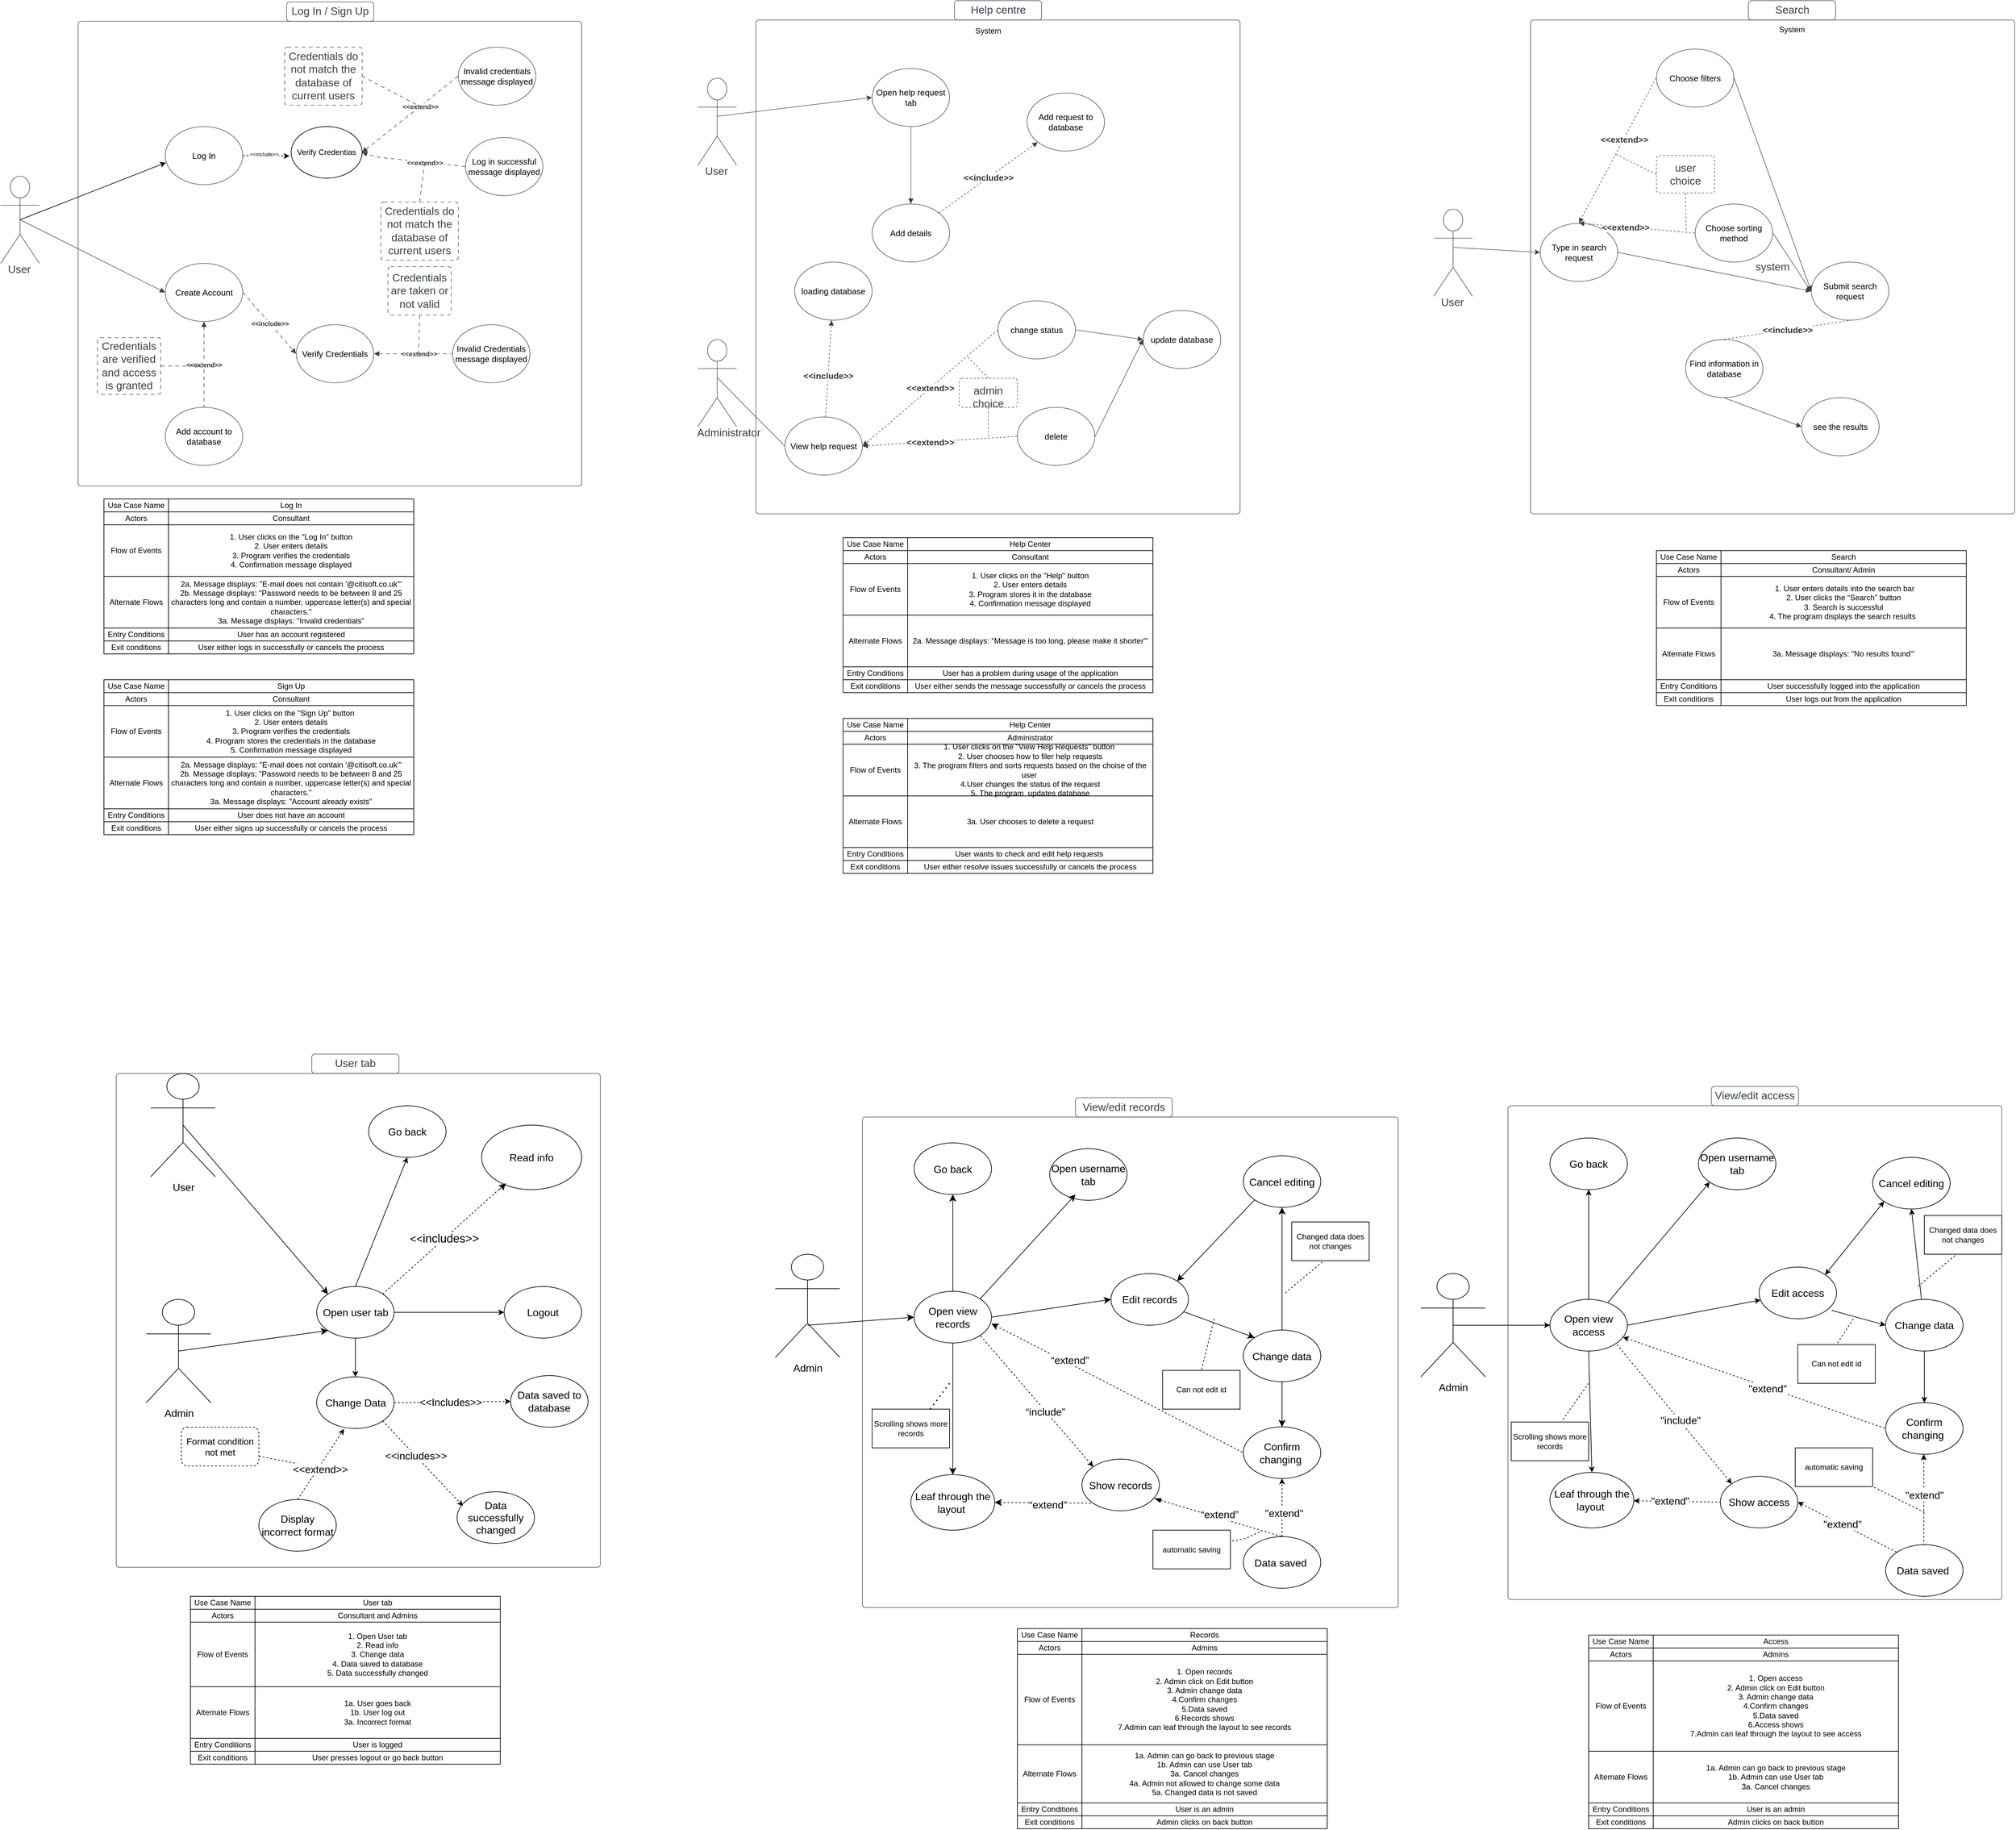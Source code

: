 <mxfile version="22.1.7" type="github">
  <diagram name="Page-1" id="Ytdvc4sDia0L2YPKh5zA">
    <mxGraphModel dx="993" dy="580" grid="1" gridSize="10" guides="1" tooltips="1" connect="1" arrows="1" fold="1" page="1" pageScale="1" pageWidth="827" pageHeight="1169" math="0" shadow="0">
      <root>
        <mxCell id="0" />
        <mxCell id="1" parent="0" />
        <mxCell id="6vR4dQL-GC3axhAhHZct-1" value="" style="html=1;overflow=block;blockSpacing=1;whiteSpace=wrap;container=1;pointerEvents=0;collapsible=0;recursiveResize=0;fontSize=16.7;fontColor=#3a414a;spacing=0;strokeColor=#3a414a;strokeOpacity=100;fillOpacity=0;rounded=1;absoluteArcSize=1;arcSize=9;fillColor=#000000;strokeWidth=0.8;lucidId=C6mC9e5NIt-3;" parent="1" vertex="1">
          <mxGeometry x="240" y="60" width="780" height="720" as="geometry" />
        </mxCell>
        <mxCell id="6vR4dQL-GC3axhAhHZct-6" value="Verify Credentials" style="html=1;overflow=block;blockSpacing=1;whiteSpace=wrap;ellipse;fontSize=13;spacing=3.8;strokeColor=#3a414a;strokeOpacity=100;rounded=1;absoluteArcSize=1;arcSize=9;strokeWidth=0.8;lucidId=j~mCf1Tzr66w;" parent="6vR4dQL-GC3axhAhHZct-1" vertex="1">
          <mxGeometry x="338" y="470" width="120" height="90" as="geometry" />
        </mxCell>
        <mxCell id="6vR4dQL-GC3axhAhHZct-12" value="Add account to database" style="html=1;overflow=block;blockSpacing=1;whiteSpace=wrap;ellipse;fontSize=13;spacing=3.8;strokeColor=#3a414a;strokeOpacity=100;rounded=1;absoluteArcSize=1;arcSize=9;strokeWidth=0.8;lucidId=IbnCg7UF-l9G;" parent="6vR4dQL-GC3axhAhHZct-1" vertex="1">
          <mxGeometry x="135" y="598" width="120" height="90" as="geometry" />
        </mxCell>
        <mxCell id="6vR4dQL-GC3axhAhHZct-25" value="Credentials are verified and access is granted" style="html=1;overflow=block;blockSpacing=1;whiteSpace=wrap;fontSize=16.7;fontColor=#3a414a;spacing=3.8;strokeColor=#3a414a;strokeOpacity=100;fillOpacity=0;rounded=1;absoluteArcSize=1;arcSize=9;fillColor=#000000;dashed=1;fixDash=1;dashPattern=6 5;strokeWidth=0.8;lucidId=aknCfjZeRp22;" parent="6vR4dQL-GC3axhAhHZct-1" vertex="1">
          <mxGeometry x="30" y="490" width="98" height="88" as="geometry" />
        </mxCell>
        <mxCell id="6vR4dQL-GC3axhAhHZct-4" value="Create Account" style="html=1;overflow=block;blockSpacing=1;whiteSpace=wrap;ellipse;fontSize=13;spacing=3.8;strokeColor=#3a414a;strokeOpacity=100;rounded=1;absoluteArcSize=1;arcSize=9;strokeWidth=0.8;lucidId=46mCivR2fwsK;" parent="6vR4dQL-GC3axhAhHZct-1" vertex="1">
          <mxGeometry x="135" y="375" width="120" height="90" as="geometry" />
        </mxCell>
        <mxCell id="6vR4dQL-GC3axhAhHZct-7" value="" style="html=1;jettySize=18;whiteSpace=wrap;fontSize=13;strokeColor=#3a414a;strokeOpacity=100;dashed=1;fixDash=1;dashPattern=6 5;strokeWidth=0.8;rounded=0;startArrow=none;endArrow=block;endFill=1;exitX=1.003;exitY=0.5;exitPerimeter=0;entryX=-0.003;entryY=0.5;entryPerimeter=0;lucidId=L~mCyPB0vYqP;" parent="6vR4dQL-GC3axhAhHZct-1" source="6vR4dQL-GC3axhAhHZct-4" target="6vR4dQL-GC3axhAhHZct-6" edge="1">
          <mxGeometry width="100" height="100" relative="1" as="geometry">
            <Array as="points" />
          </mxGeometry>
        </mxCell>
        <mxCell id="6vR4dQL-GC3axhAhHZct-8" value="&amp;lt;&amp;lt;include&amp;gt;&amp;gt;" style="text;html=1;resizable=0;labelBackgroundColor=default;align=center;verticalAlign=middle;fontStyle=1;fontColor=#333333;fontSize=10;" parent="6vR4dQL-GC3axhAhHZct-7" vertex="1">
          <mxGeometry relative="1" as="geometry" />
        </mxCell>
        <mxCell id="6vR4dQL-GC3axhAhHZct-13" value="" style="html=1;jettySize=18;whiteSpace=wrap;fontSize=13;strokeColor=#3a414a;strokeOpacity=100;dashed=1;fixDash=1;dashPattern=6 5;strokeWidth=0.8;rounded=0;startArrow=block;startFill=1;endArrow=none;exitX=0.5;exitY=1.004;exitPerimeter=0;entryX=0.5;entryY=-0.004;entryPerimeter=0;lucidId=VbnCiAbkZU~H;" parent="6vR4dQL-GC3axhAhHZct-1" source="6vR4dQL-GC3axhAhHZct-4" target="6vR4dQL-GC3axhAhHZct-12" edge="1">
          <mxGeometry width="100" height="100" relative="1" as="geometry">
            <Array as="points" />
          </mxGeometry>
        </mxCell>
        <mxCell id="6vR4dQL-GC3axhAhHZct-14" value="&amp;lt;&amp;lt;extend&amp;gt;&amp;gt;" style="text;html=1;resizable=0;labelBackgroundColor=default;align=center;verticalAlign=middle;fontStyle=1;fontColor=#333333;fontSize=10;" parent="6vR4dQL-GC3axhAhHZct-13" vertex="1">
          <mxGeometry relative="1" as="geometry" />
        </mxCell>
        <mxCell id="6vR4dQL-GC3axhAhHZct-15" value="Invalid Credentials message displayed" style="html=1;overflow=block;blockSpacing=1;whiteSpace=wrap;ellipse;fontSize=13;spacing=3.8;strokeColor=#3a414a;strokeOpacity=100;rounded=1;absoluteArcSize=1;arcSize=9;strokeWidth=0.8;lucidId=2cnCjqfVAo9T;" parent="6vR4dQL-GC3axhAhHZct-1" vertex="1">
          <mxGeometry x="580" y="470" width="120" height="90" as="geometry" />
        </mxCell>
        <mxCell id="6vR4dQL-GC3axhAhHZct-16" value="" style="html=1;jettySize=18;whiteSpace=wrap;fontSize=13;strokeColor=#3a414a;strokeOpacity=100;dashed=1;fixDash=1;dashPattern=6 5;strokeWidth=0.8;rounded=0;startArrow=block;startFill=1;endArrow=none;exitX=1.003;exitY=0.5;exitPerimeter=0;entryX=-0.003;entryY=0.5;entryPerimeter=0;lucidId=venC4A-9usjn;" parent="6vR4dQL-GC3axhAhHZct-1" source="6vR4dQL-GC3axhAhHZct-6" target="6vR4dQL-GC3axhAhHZct-15" edge="1">
          <mxGeometry width="100" height="100" relative="1" as="geometry">
            <Array as="points" />
          </mxGeometry>
        </mxCell>
        <mxCell id="6vR4dQL-GC3axhAhHZct-17" value="&amp;lt;&amp;lt;extend&amp;gt;&amp;gt;" style="text;html=1;resizable=0;labelBackgroundColor=default;align=center;verticalAlign=middle;fontStyle=1;fontColor=#333333;fontSize=10;" parent="6vR4dQL-GC3axhAhHZct-16" vertex="1">
          <mxGeometry x="0.137" relative="1" as="geometry" />
        </mxCell>
        <mxCell id="6vR4dQL-GC3axhAhHZct-18" value="Credentials are taken or not valid" style="html=1;overflow=block;blockSpacing=1;whiteSpace=wrap;fontSize=16.7;fontColor=#3a414a;spacing=3.8;strokeColor=#3a414a;strokeOpacity=100;fillOpacity=0;rounded=1;absoluteArcSize=1;arcSize=9;fillColor=#000000;dashed=1;fixDash=1;dashPattern=6 5;strokeWidth=0.8;lucidId=-enCEf3ejthg;" parent="6vR4dQL-GC3axhAhHZct-1" vertex="1">
          <mxGeometry x="480" y="380" width="98" height="75" as="geometry" />
        </mxCell>
        <mxCell id="6vR4dQL-GC3axhAhHZct-19" value="" style="html=1;jettySize=18;whiteSpace=wrap;fontSize=13;strokeColor=#3a414a;strokeOpacity=100;dashed=1;fixDash=1;dashPattern=6 5;strokeWidth=0.8;rounded=0;startArrow=none;endArrow=none;exitX=0.5;exitY=1.005;exitPerimeter=0;lucidId=JgnC6-sNVd.s;entryX=0;entryY=0;entryDx=0;entryDy=0;" parent="6vR4dQL-GC3axhAhHZct-1" source="6vR4dQL-GC3axhAhHZct-18" target="6vR4dQL-GC3axhAhHZct-17" edge="1">
          <mxGeometry width="100" height="100" relative="1" as="geometry">
            <Array as="points" />
            <mxPoint x="510" y="195" as="targetPoint" />
          </mxGeometry>
        </mxCell>
        <mxCell id="6vR4dQL-GC3axhAhHZct-50" value="Log In" style="html=1;overflow=block;blockSpacing=1;whiteSpace=wrap;ellipse;fontSize=13;spacing=3.8;strokeColor=#3a414a;strokeOpacity=100;rounded=1;absoluteArcSize=1;arcSize=9;strokeWidth=0.8;lucidId=1TnCeRcBgIai;" parent="6vR4dQL-GC3axhAhHZct-1" vertex="1">
          <mxGeometry x="135" y="163" width="120" height="90" as="geometry" />
        </mxCell>
        <mxCell id="6vR4dQL-GC3axhAhHZct-51" value="Invalid credentials message displayed" style="html=1;overflow=block;blockSpacing=1;whiteSpace=wrap;ellipse;fontSize=13;spacing=3.8;strokeColor=#3a414a;strokeOpacity=100;rounded=1;absoluteArcSize=1;arcSize=9;strokeWidth=0.8;lucidId=mUnCxv-QGtzJ;" parent="6vR4dQL-GC3axhAhHZct-1" vertex="1">
          <mxGeometry x="589" y="40" width="120" height="90" as="geometry" />
        </mxCell>
        <mxCell id="6vR4dQL-GC3axhAhHZct-52" value="" style="html=1;jettySize=18;whiteSpace=wrap;fontSize=13;strokeColor=#3a414a;strokeOpacity=100;dashed=1;fixDash=1;dashPattern=6 5;strokeWidth=0.8;rounded=0;startArrow=block;startFill=1;endArrow=none;entryX=-0.003;entryY=0.5;entryPerimeter=0;lucidId=pUnCNJh5Bu_f;exitX=1;exitY=0.5;exitDx=0;exitDy=0;" parent="6vR4dQL-GC3axhAhHZct-1" source="q0sa2IvHLagkZVXANvXT-25" target="6vR4dQL-GC3axhAhHZct-51" edge="1">
          <mxGeometry width="100" height="100" relative="1" as="geometry">
            <Array as="points" />
            <mxPoint x="440" y="170" as="sourcePoint" />
          </mxGeometry>
        </mxCell>
        <mxCell id="6vR4dQL-GC3axhAhHZct-53" value="&amp;lt;&amp;lt;extend&amp;gt;&amp;gt;" style="text;html=1;resizable=0;labelBackgroundColor=default;align=center;verticalAlign=middle;fontStyle=1;fontColor=#333333;fontSize=10;" parent="6vR4dQL-GC3axhAhHZct-52" vertex="1">
          <mxGeometry x="0.208" relative="1" as="geometry" />
        </mxCell>
        <mxCell id="6vR4dQL-GC3axhAhHZct-54" value="Credentials do not match the database of current users" style="html=1;overflow=block;blockSpacing=1;whiteSpace=wrap;fontSize=16.7;fontColor=#3a414a;spacing=3.8;strokeColor=#3a414a;strokeOpacity=100;fillOpacity=0;rounded=1;absoluteArcSize=1;arcSize=9;fillColor=#000000;dashed=1;fixDash=1;dashPattern=6 5;strokeWidth=0.8;lucidId=3UnC29L0p1P6;" parent="6vR4dQL-GC3axhAhHZct-1" vertex="1">
          <mxGeometry x="320" y="40" width="120" height="90" as="geometry" />
        </mxCell>
        <mxCell id="6vR4dQL-GC3axhAhHZct-55" value="" style="html=1;jettySize=18;whiteSpace=wrap;fontSize=13;strokeColor=#3a414a;strokeOpacity=100;dashed=1;fixDash=1;dashPattern=6 5;strokeWidth=0.8;rounded=0;startArrow=none;endArrow=none;exitX=1;exitY=0.5;lucidId=wVnC6unMUMuJ;entryX=0;entryY=0;entryDx=0;entryDy=0;exitDx=0;exitDy=0;" parent="6vR4dQL-GC3axhAhHZct-1" source="6vR4dQL-GC3axhAhHZct-54" target="6vR4dQL-GC3axhAhHZct-53" edge="1">
          <mxGeometry width="100" height="100" relative="1" as="geometry">
            <Array as="points" />
            <mxPoint x="320" y="190" as="targetPoint" />
          </mxGeometry>
        </mxCell>
        <mxCell id="6vR4dQL-GC3axhAhHZct-56" value="Log in successful message displayed" style="html=1;overflow=block;blockSpacing=1;whiteSpace=wrap;ellipse;fontSize=13;spacing=3.8;strokeColor=#3a414a;strokeOpacity=100;rounded=1;absoluteArcSize=1;arcSize=9;strokeWidth=0.8;lucidId=MVnCm_vyAcN7;" parent="6vR4dQL-GC3axhAhHZct-1" vertex="1">
          <mxGeometry x="600" y="180" width="120" height="90" as="geometry" />
        </mxCell>
        <mxCell id="6vR4dQL-GC3axhAhHZct-57" value="" style="html=1;jettySize=18;whiteSpace=wrap;fontSize=13;strokeColor=#3a414a;strokeOpacity=100;dashed=1;fixDash=1;dashPattern=6 5;strokeWidth=0.8;rounded=0;startArrow=none;endArrow=block;endFill=1;exitX=-0.003;exitY=0.5;exitPerimeter=0;lucidId=PVnCwPI7EpMv;entryX=1;entryY=0.5;entryDx=0;entryDy=0;" parent="6vR4dQL-GC3axhAhHZct-1" source="6vR4dQL-GC3axhAhHZct-56" target="q0sa2IvHLagkZVXANvXT-25" edge="1">
          <mxGeometry width="100" height="100" relative="1" as="geometry">
            <Array as="points">
              <mxPoint x="460" y="210" />
            </Array>
            <mxPoint x="430" y="240" as="targetPoint" />
          </mxGeometry>
        </mxCell>
        <mxCell id="6vR4dQL-GC3axhAhHZct-58" value="&amp;lt;&amp;lt;extend&amp;gt;&amp;gt;" style="text;html=1;resizable=0;labelBackgroundColor=default;align=center;verticalAlign=middle;fontStyle=1;fontColor=#333333;fontSize=10;" parent="6vR4dQL-GC3axhAhHZct-57" vertex="1">
          <mxGeometry x="-0.219" relative="1" as="geometry" />
        </mxCell>
        <mxCell id="6vR4dQL-GC3axhAhHZct-59" value="Credentials do not match the database of current users" style="html=1;overflow=block;blockSpacing=1;whiteSpace=wrap;fontSize=16.7;fontColor=#3a414a;spacing=3.8;strokeColor=#3a414a;strokeOpacity=100;fillOpacity=0;rounded=1;absoluteArcSize=1;arcSize=9;fillColor=#000000;dashed=1;fixDash=1;dashPattern=6 5;strokeWidth=0.8;lucidId=vWnCCHJRT5i2;" parent="6vR4dQL-GC3axhAhHZct-1" vertex="1">
          <mxGeometry x="469" y="280" width="120" height="90" as="geometry" />
        </mxCell>
        <mxCell id="6vR4dQL-GC3axhAhHZct-60" value="" style="html=1;jettySize=18;whiteSpace=wrap;fontSize=13;strokeColor=#3a414a;strokeOpacity=100;dashed=1;fixDash=1;dashPattern=6 5;strokeWidth=0.8;rounded=0;startArrow=none;endArrow=none;exitX=0.5;exitY=-0.004;exitPerimeter=0;lucidId=HWnCu70s5fXD;entryX=0;entryY=0;entryDx=0;entryDy=0;" parent="6vR4dQL-GC3axhAhHZct-1" source="6vR4dQL-GC3axhAhHZct-59" target="6vR4dQL-GC3axhAhHZct-58" edge="1">
          <mxGeometry width="100" height="100" relative="1" as="geometry">
            <Array as="points" />
            <mxPoint x="320" y="310" as="targetPoint" />
          </mxGeometry>
        </mxCell>
        <mxCell id="q0sa2IvHLagkZVXANvXT-25" value="Verify Credentias" style="ellipse;whiteSpace=wrap;html=1;" parent="6vR4dQL-GC3axhAhHZct-1" vertex="1">
          <mxGeometry x="330" y="163" width="110" height="80" as="geometry" />
        </mxCell>
        <mxCell id="q0sa2IvHLagkZVXANvXT-26" style="rounded=0;orthogonalLoop=1;jettySize=auto;html=1;exitX=1;exitY=0.5;exitDx=0;exitDy=0;entryX=-0.023;entryY=0.571;entryDx=0;entryDy=0;entryPerimeter=0;dashed=1;" parent="6vR4dQL-GC3axhAhHZct-1" source="6vR4dQL-GC3axhAhHZct-50" target="q0sa2IvHLagkZVXANvXT-25" edge="1">
          <mxGeometry relative="1" as="geometry" />
        </mxCell>
        <mxCell id="q0sa2IvHLagkZVXANvXT-27" value="&amp;lt;&amp;lt;include&amp;gt;&amp;gt;" style="edgeLabel;html=1;align=center;verticalAlign=middle;resizable=0;points=[];fontSize=8;" parent="q0sa2IvHLagkZVXANvXT-26" vertex="1" connectable="0">
          <mxGeometry x="-0.104" y="3" relative="1" as="geometry">
            <mxPoint as="offset" />
          </mxGeometry>
        </mxCell>
        <mxCell id="6vR4dQL-GC3axhAhHZct-3" value="User" style="html=1;overflow=block;blockSpacing=1;shape=umlActor;labelPosition=center;verticalLabelPosition=bottom;verticalAlign=top;whiteSpace=nowrap;fontSize=16.7;fontColor=#3a414a;spacing=0;strokeColor=#3a414a;strokeOpacity=100;rounded=1;absoluteArcSize=1;arcSize=9;strokeWidth=0.8;lucidId=U6mCrDSgNbLb;" parent="1" vertex="1">
          <mxGeometry x="120" y="300" width="60" height="135" as="geometry" />
        </mxCell>
        <mxCell id="6vR4dQL-GC3axhAhHZct-5" value="" style="html=1;jettySize=18;whiteSpace=wrap;fontSize=13;strokeColor=#3a414a;strokeOpacity=100;strokeWidth=0.8;rounded=0;startArrow=block;startFill=1;endArrow=none;exitX=-0.003;exitY=0.5;exitPerimeter=0;entryX=0.507;entryY=0.5;entryPerimeter=0;lucidId=..mC2ShL9e-b;" parent="1" source="6vR4dQL-GC3axhAhHZct-4" target="6vR4dQL-GC3axhAhHZct-3" edge="1">
          <mxGeometry width="100" height="100" relative="1" as="geometry">
            <Array as="points" />
          </mxGeometry>
        </mxCell>
        <mxCell id="6vR4dQL-GC3axhAhHZct-26" value="" style="html=1;jettySize=18;whiteSpace=wrap;fontSize=13;strokeColor=#3a414a;strokeOpacity=100;dashed=1;fixDash=1;dashPattern=6 5;strokeWidth=0.8;rounded=0;startArrow=none;endArrow=none;exitX=1.004;exitY=0.5;exitPerimeter=0;lucidId=DknCMLLJci.X;" parent="1" source="6vR4dQL-GC3axhAhHZct-25" edge="1">
          <mxGeometry width="100" height="100" relative="1" as="geometry">
            <Array as="points" />
            <mxPoint x="430" y="594" as="targetPoint" />
          </mxGeometry>
        </mxCell>
        <mxCell id="6vR4dQL-GC3axhAhHZct-31" value="Log In / Sign Up" style="html=1;overflow=block;blockSpacing=1;whiteSpace=wrap;fontSize=16.7;fontColor=#3a414a;spacing=3.8;strokeColor=#3a414a;strokeOpacity=100;fillOpacity=0;rounded=1;absoluteArcSize=1;arcSize=9;fillColor=#000000;strokeWidth=0.8;lucidId=YAnCTzveyhfe;" parent="1" vertex="1">
          <mxGeometry x="563" y="30" width="135" height="30" as="geometry" />
        </mxCell>
        <mxCell id="6vR4dQL-GC3axhAhHZct-61" style="rounded=0;orthogonalLoop=1;jettySize=auto;html=1;exitX=0.5;exitY=0.5;exitDx=0;exitDy=0;exitPerimeter=0;entryX=0.008;entryY=0.622;entryDx=0;entryDy=0;entryPerimeter=0;" parent="1" source="6vR4dQL-GC3axhAhHZct-3" target="6vR4dQL-GC3axhAhHZct-50" edge="1">
          <mxGeometry relative="1" as="geometry" />
        </mxCell>
        <mxCell id="1OJHstHyKNJNklW6DiGo-155" value="" style="html=1;overflow=block;blockSpacing=1;whiteSpace=wrap;container=1;pointerEvents=0;collapsible=0;recursiveResize=0;fontSize=16.7;fontColor=#3a414a;spacing=0;strokeColor=#3a414a;strokeOpacity=100;fillOpacity=0;rounded=1;absoluteArcSize=1;arcSize=9;fillColor=#000000;strokeWidth=0.8;lucidId=BeGFD0pLSkw_;" parent="1" vertex="1">
          <mxGeometry x="1290" y="58" width="750" height="765" as="geometry" />
        </mxCell>
        <mxCell id="Bqvic-vJyQrLB7bYGRzd-67" value="System" style="text;html=1;strokeColor=none;fillColor=none;align=center;verticalAlign=middle;whiteSpace=wrap;rounded=0;" parent="1OJHstHyKNJNklW6DiGo-155" vertex="1">
          <mxGeometry x="330" y="2" width="60" height="30" as="geometry" />
        </mxCell>
        <mxCell id="1OJHstHyKNJNklW6DiGo-156" value="User" style="html=1;overflow=block;blockSpacing=1;shape=umlActor;labelPosition=center;verticalLabelPosition=bottom;verticalAlign=top;whiteSpace=nowrap;fontSize=16.7;fontColor=#3a414a;spacing=0;strokeColor=#3a414a;strokeOpacity=100;rounded=1;absoluteArcSize=1;arcSize=9;strokeWidth=0.8;lucidId=vpGFVkSyYXx9;" parent="1" vertex="1">
          <mxGeometry x="1200" y="148" width="60" height="135" as="geometry" />
        </mxCell>
        <mxCell id="1OJHstHyKNJNklW6DiGo-157" value="Open help request tab" style="html=1;overflow=block;blockSpacing=1;whiteSpace=wrap;ellipse;fontSize=13;spacing=3.8;strokeColor=#3a414a;strokeOpacity=100;rounded=1;absoluteArcSize=1;arcSize=9;strokeWidth=0.8;lucidId=ZpGFaHIB0dEf;" parent="1" vertex="1">
          <mxGeometry x="1470" y="133" width="120" height="90" as="geometry" />
        </mxCell>
        <mxCell id="1OJHstHyKNJNklW6DiGo-158" value="Add request to database" style="html=1;overflow=block;blockSpacing=1;whiteSpace=wrap;ellipse;fontSize=13;spacing=3.8;strokeColor=#3a414a;strokeOpacity=100;rounded=1;absoluteArcSize=1;arcSize=9;strokeWidth=0.8;lucidId=GtGF5D6FXER~;" parent="1" vertex="1">
          <mxGeometry x="1710" y="171" width="120" height="90" as="geometry" />
        </mxCell>
        <mxCell id="1OJHstHyKNJNklW6DiGo-159" value="" style="html=1;jettySize=18;whiteSpace=wrap;fontSize=13;strokeColor=#3a414a;strokeOpacity=100;strokeWidth=0.8;rounded=0;startArrow=none;exitX=0.506;exitY=0.439;exitPerimeter=0;entryX=-0.003;entryY=0.5;entryPerimeter=0;lucidId=4uGFILEftq11;" parent="1" source="1OJHstHyKNJNklW6DiGo-156" target="1OJHstHyKNJNklW6DiGo-157" edge="1">
          <mxGeometry width="100" height="100" relative="1" as="geometry">
            <Array as="points" />
          </mxGeometry>
        </mxCell>
        <mxCell id="1OJHstHyKNJNklW6DiGo-160" value="Add details" style="html=1;overflow=block;blockSpacing=1;whiteSpace=wrap;ellipse;fontSize=13;spacing=3.8;strokeColor=#3a414a;strokeOpacity=100;rounded=1;absoluteArcSize=1;arcSize=9;strokeWidth=0.8;lucidId=4vGFCigN5jJ.;" parent="1" vertex="1">
          <mxGeometry x="1470" y="343" width="120" height="90" as="geometry" />
        </mxCell>
        <mxCell id="1OJHstHyKNJNklW6DiGo-161" value="" style="html=1;jettySize=18;whiteSpace=wrap;fontSize=13;strokeColor=#3a414a;strokeOpacity=100;strokeWidth=0.8;rounded=0;startArrow=none;endArrow=block;endFill=1;exitX=0.5;exitY=1.004;exitPerimeter=0;entryX=0.5;entryY=-0.004;entryPerimeter=0;lucidId=jwGFqHiYJGC7;" parent="1" source="1OJHstHyKNJNklW6DiGo-157" target="1OJHstHyKNJNklW6DiGo-160" edge="1">
          <mxGeometry width="100" height="100" relative="1" as="geometry">
            <Array as="points" />
          </mxGeometry>
        </mxCell>
        <mxCell id="1OJHstHyKNJNklW6DiGo-162" value="" style="html=1;jettySize=18;whiteSpace=wrap;fontSize=13;strokeColor=#3a414a;strokeOpacity=100;dashed=1;fixDash=1;strokeWidth=0.8;rounded=0;startArrow=none;endArrow=block;endFill=1;exitX=0.863;exitY=0.152;exitPerimeter=0;entryX=0.137;entryY=0.848;entryPerimeter=0;lucidId=JwGFjEyW~94H;" parent="1" source="1OJHstHyKNJNklW6DiGo-160" target="1OJHstHyKNJNklW6DiGo-158" edge="1">
          <mxGeometry width="100" height="100" relative="1" as="geometry">
            <Array as="points" />
          </mxGeometry>
        </mxCell>
        <mxCell id="1OJHstHyKNJNklW6DiGo-163" value="&amp;lt;&amp;lt;include&amp;gt;&amp;gt;" style="text;html=1;resizable=0;labelBackgroundColor=default;align=center;verticalAlign=middle;fontStyle=1;fontColor=#333333;fontSize=13.3;" parent="1OJHstHyKNJNklW6DiGo-162" vertex="1">
          <mxGeometry relative="1" as="geometry" />
        </mxCell>
        <mxCell id="1OJHstHyKNJNklW6DiGo-164" value="Administrator" style="html=1;overflow=block;blockSpacing=1;shape=umlActor;labelPosition=center;verticalLabelPosition=bottom;verticalAlign=top;whiteSpace=nowrap;fontSize=16.7;fontColor=#3a414a;spacing=0;strokeColor=#3a414a;strokeOpacity=100;rounded=1;absoluteArcSize=1;arcSize=9;strokeWidth=0.8;lucidId=nzGFpYim143f;" parent="1" vertex="1">
          <mxGeometry x="1200" y="553" width="60" height="135" as="geometry" />
        </mxCell>
        <mxCell id="1OJHstHyKNJNklW6DiGo-165" value="View help request" style="html=1;overflow=block;blockSpacing=1;whiteSpace=wrap;ellipse;fontSize=13;spacing=3.8;strokeColor=#3a414a;strokeOpacity=100;rounded=1;absoluteArcSize=1;arcSize=9;strokeWidth=0.8;lucidId=.zGFiMqKMeuo;" parent="1" vertex="1">
          <mxGeometry x="1335" y="673" width="120" height="90" as="geometry" />
        </mxCell>
        <mxCell id="1OJHstHyKNJNklW6DiGo-166" value="" style="html=1;jettySize=18;whiteSpace=wrap;fontSize=13;strokeColor=#3a414a;strokeOpacity=100;strokeWidth=0.8;rounded=0;startArrow=none;endArrow=none;exitX=0.506;exitY=0.439;exitPerimeter=0;entryX=-0.003;entryY=0.5;entryPerimeter=0;lucidId=JIGFXTbBV3~T;" parent="1" source="1OJHstHyKNJNklW6DiGo-164" target="1OJHstHyKNJNklW6DiGo-165" edge="1">
          <mxGeometry width="100" height="100" relative="1" as="geometry">
            <Array as="points" />
          </mxGeometry>
        </mxCell>
        <mxCell id="1OJHstHyKNJNklW6DiGo-167" value="loading database" style="html=1;overflow=block;blockSpacing=1;whiteSpace=wrap;ellipse;fontSize=13;spacing=3.8;strokeColor=#3a414a;strokeOpacity=100;rounded=1;absoluteArcSize=1;arcSize=9;strokeWidth=0.8;lucidId=fMGF3glqqR0~;" parent="1" vertex="1">
          <mxGeometry x="1350" y="433" width="120" height="90" as="geometry" />
        </mxCell>
        <mxCell id="1OJHstHyKNJNklW6DiGo-168" value="change status" style="html=1;overflow=block;blockSpacing=1;whiteSpace=wrap;ellipse;fontSize=13;spacing=3.8;strokeColor=#3a414a;strokeOpacity=100;rounded=1;absoluteArcSize=1;arcSize=9;strokeWidth=0.8;lucidId=aNGFNYM4~sqP;" parent="1" vertex="1">
          <mxGeometry x="1665" y="493" width="120" height="90" as="geometry" />
        </mxCell>
        <mxCell id="1OJHstHyKNJNklW6DiGo-169" value="delete" style="html=1;overflow=block;blockSpacing=1;whiteSpace=wrap;ellipse;fontSize=13;spacing=3.8;strokeColor=#3a414a;strokeOpacity=100;rounded=1;absoluteArcSize=1;arcSize=9;strokeWidth=0.8;lucidId=_NGFpUlW80gB;" parent="1" vertex="1">
          <mxGeometry x="1695" y="658" width="120" height="90" as="geometry" />
        </mxCell>
        <mxCell id="1OJHstHyKNJNklW6DiGo-170" value="update database" style="html=1;overflow=block;blockSpacing=1;whiteSpace=wrap;ellipse;fontSize=13;spacing=3.8;strokeColor=#3a414a;strokeOpacity=100;rounded=1;absoluteArcSize=1;arcSize=9;strokeWidth=0.8;lucidId=qOGFqpb~3_iu;" parent="1" vertex="1">
          <mxGeometry x="1890" y="508" width="120" height="90" as="geometry" />
        </mxCell>
        <mxCell id="1OJHstHyKNJNklW6DiGo-171" value="" style="html=1;jettySize=18;whiteSpace=wrap;fontSize=13;strokeColor=#3a414a;strokeOpacity=100;dashed=1;fixDash=1;strokeWidth=0.8;rounded=0;startArrow=none;endArrow=block;endFill=1;exitX=0.524;exitY=-0.003;exitPerimeter=0;entryX=0.476;entryY=1.003;entryPerimeter=0;lucidId=QOGFMjzzVc_C;" parent="1" source="1OJHstHyKNJNklW6DiGo-165" target="1OJHstHyKNJNklW6DiGo-167" edge="1">
          <mxGeometry width="100" height="100" relative="1" as="geometry">
            <Array as="points" />
          </mxGeometry>
        </mxCell>
        <mxCell id="1OJHstHyKNJNklW6DiGo-172" value="&amp;lt;&amp;lt;include&amp;gt;&amp;gt;" style="text;html=1;resizable=0;labelBackgroundColor=default;align=center;verticalAlign=middle;fontStyle=1;fontColor=#333333;fontSize=13.3;" parent="1OJHstHyKNJNklW6DiGo-171" vertex="1">
          <mxGeometry x="-0.145" relative="1" as="geometry" />
        </mxCell>
        <mxCell id="1OJHstHyKNJNklW6DiGo-173" value="" style="html=1;jettySize=18;whiteSpace=wrap;fontSize=13;strokeColor=#3a414a;strokeOpacity=100;dashed=1;fixDash=1;strokeWidth=0.8;rounded=0;startArrow=none;endArrow=block;endFill=1;exitX=-0.003;exitY=0.5;exitPerimeter=0;entryX=1.003;entryY=0.5;entryPerimeter=0;lucidId=vPGFeowx-j0X;" parent="1" source="1OJHstHyKNJNklW6DiGo-169" target="1OJHstHyKNJNklW6DiGo-165" edge="1">
          <mxGeometry width="100" height="100" relative="1" as="geometry">
            <Array as="points" />
          </mxGeometry>
        </mxCell>
        <mxCell id="1OJHstHyKNJNklW6DiGo-174" value="&amp;lt;&amp;lt;extend&amp;gt;&amp;gt;" style="text;html=1;resizable=0;labelBackgroundColor=default;align=center;verticalAlign=middle;fontStyle=1;fontColor=#333333;fontSize=13.3;" parent="1OJHstHyKNJNklW6DiGo-173" vertex="1">
          <mxGeometry x="0.127" relative="1" as="geometry" />
        </mxCell>
        <mxCell id="1OJHstHyKNJNklW6DiGo-175" value="" style="html=1;jettySize=18;whiteSpace=wrap;fontSize=13;strokeColor=#3a414a;strokeOpacity=100;dashed=1;fixDash=1;strokeWidth=0.8;rounded=0;startArrow=none;endArrow=block;endFill=1;exitX=-0.003;exitY=0.5;exitPerimeter=0;entryX=1.003;entryY=0.5;entryPerimeter=0;lucidId=CPGFaKpSsygV;" parent="1" source="1OJHstHyKNJNklW6DiGo-168" target="1OJHstHyKNJNklW6DiGo-165" edge="1">
          <mxGeometry width="100" height="100" relative="1" as="geometry">
            <Array as="points" />
          </mxGeometry>
        </mxCell>
        <mxCell id="1OJHstHyKNJNklW6DiGo-176" value="&amp;lt;&amp;lt;extend&amp;gt;&amp;gt;" style="text;html=1;resizable=0;labelBackgroundColor=default;align=center;verticalAlign=middle;fontStyle=1;fontColor=#333333;fontSize=13.3;" parent="1OJHstHyKNJNklW6DiGo-175" vertex="1">
          <mxGeometry relative="1" as="geometry" />
        </mxCell>
        <mxCell id="1OJHstHyKNJNklW6DiGo-177" value="" style="html=1;jettySize=18;whiteSpace=wrap;fontSize=13;strokeColor=#3a414a;strokeOpacity=100;strokeWidth=0.8;rounded=0;startArrow=none;endArrow=block;endFill=1;exitX=1.003;exitY=0.5;exitPerimeter=0;entryX=-0.003;entryY=0.5;entryPerimeter=0;lucidId=nQGFM1hmXuUh;" parent="1" source="1OJHstHyKNJNklW6DiGo-168" target="1OJHstHyKNJNklW6DiGo-170" edge="1">
          <mxGeometry width="100" height="100" relative="1" as="geometry">
            <Array as="points" />
          </mxGeometry>
        </mxCell>
        <mxCell id="1OJHstHyKNJNklW6DiGo-178" value="" style="html=1;jettySize=18;whiteSpace=wrap;fontSize=13;strokeColor=#3a414a;strokeOpacity=100;strokeWidth=0.8;rounded=0;startArrow=none;endArrow=block;endFill=1;exitX=1.003;exitY=0.5;exitPerimeter=0;entryX=-0.003;entryY=0.5;entryPerimeter=0;lucidId=AQGF8owcf9k7;" parent="1" source="1OJHstHyKNJNklW6DiGo-169" target="1OJHstHyKNJNklW6DiGo-170" edge="1">
          <mxGeometry width="100" height="100" relative="1" as="geometry">
            <Array as="points" />
          </mxGeometry>
        </mxCell>
        <mxCell id="1OJHstHyKNJNklW6DiGo-179" value="admin choice" style="html=1;overflow=block;blockSpacing=1;whiteSpace=wrap;fontSize=16.7;fontColor=#3a414a;spacing=9;strokeColor=#3a414a;strokeOpacity=100;rounded=1;absoluteArcSize=1;arcSize=9;dashed=1;fixDash=1;strokeWidth=0.8;lucidId=5SGFgEWi7IgW;" parent="1" vertex="1">
          <mxGeometry x="1605" y="613" width="90" height="45" as="geometry" />
        </mxCell>
        <mxCell id="1OJHstHyKNJNklW6DiGo-180" value="" style="html=1;jettySize=18;whiteSpace=wrap;fontSize=13;strokeColor=#3a414a;strokeOpacity=100;dashed=1;fixDash=1;strokeWidth=0.8;rounded=0;startArrow=none;endArrow=none;exitX=0.5;exitY=-0.008;exitPerimeter=0;lucidId=wTGFry7qydg7;" parent="1" source="1OJHstHyKNJNklW6DiGo-179" edge="1">
          <mxGeometry width="100" height="100" relative="1" as="geometry">
            <Array as="points" />
            <mxPoint x="1617" y="579" as="targetPoint" />
          </mxGeometry>
        </mxCell>
        <mxCell id="1OJHstHyKNJNklW6DiGo-181" value="" style="html=1;jettySize=18;whiteSpace=wrap;fontSize=13;strokeColor=#3a414a;strokeOpacity=100;dashed=1;fixDash=1;strokeWidth=0.8;rounded=0;startArrow=none;endArrow=none;exitX=0.5;exitY=1.008;exitPerimeter=0;lucidId=KTGFtxrxzj0g;" parent="1" source="1OJHstHyKNJNklW6DiGo-179" edge="1">
          <mxGeometry width="100" height="100" relative="1" as="geometry">
            <Array as="points" />
            <mxPoint x="1650" y="706" as="targetPoint" />
          </mxGeometry>
        </mxCell>
        <mxCell id="1OJHstHyKNJNklW6DiGo-182" value="Help centre" style="html=1;overflow=block;blockSpacing=1;whiteSpace=wrap;fontSize=16.7;fontColor=#3a414a;spacing=3.8;strokeColor=#3a414a;strokeOpacity=100;fillOpacity=0;rounded=1;absoluteArcSize=1;arcSize=9;fillColor=#000000;strokeWidth=0.8;lucidId=YAnCTzveyhfe;" parent="1" vertex="1">
          <mxGeometry x="1597.5" y="28" width="135" height="30" as="geometry" />
        </mxCell>
        <mxCell id="Bqvic-vJyQrLB7bYGRzd-45" value="system" style="html=1;overflow=block;blockSpacing=1;whiteSpace=wrap;container=1;pointerEvents=0;collapsible=0;recursiveResize=0;fontSize=16.7;fontColor=#3a414a;spacing=0;strokeColor=#3a414a;strokeOpacity=100;fillOpacity=0;rounded=1;absoluteArcSize=1;arcSize=9;fillColor=#000000;strokeWidth=0.8;lucidId=N~JHaBFP2N3E;" parent="1" vertex="1">
          <mxGeometry x="2490" y="58" width="750" height="765" as="geometry" />
        </mxCell>
        <mxCell id="Bqvic-vJyQrLB7bYGRzd-68" value="System" style="text;html=1;strokeColor=none;fillColor=none;align=center;verticalAlign=middle;whiteSpace=wrap;rounded=0;" parent="Bqvic-vJyQrLB7bYGRzd-45" vertex="1">
          <mxGeometry x="375" width="60" height="30" as="geometry" />
        </mxCell>
        <mxCell id="Bqvic-vJyQrLB7bYGRzd-46" value="User" style="html=1;overflow=block;blockSpacing=1;shape=umlActor;labelPosition=center;verticalLabelPosition=bottom;verticalAlign=top;whiteSpace=nowrap;fontSize=16.7;fontColor=#3a414a;spacing=0;strokeColor=#3a414a;strokeOpacity=100;rounded=1;absoluteArcSize=1;arcSize=9;strokeWidth=0.8;lucidId=N~JHmBPDwIQM;" parent="1" vertex="1">
          <mxGeometry x="2340" y="351" width="60" height="135" as="geometry" />
        </mxCell>
        <mxCell id="Bqvic-vJyQrLB7bYGRzd-47" value="Type in search request" style="html=1;overflow=block;blockSpacing=1;whiteSpace=wrap;ellipse;fontSize=13;spacing=3.8;strokeColor=#3a414a;strokeOpacity=100;rounded=1;absoluteArcSize=1;arcSize=9;strokeWidth=0.8;lucidId=N~JH9~ZH~qYt;" parent="1" vertex="1">
          <mxGeometry x="2505" y="373" width="120" height="90" as="geometry" />
        </mxCell>
        <mxCell id="Bqvic-vJyQrLB7bYGRzd-48" value="" style="html=1;jettySize=18;whiteSpace=wrap;fontSize=13;strokeColor=#3a414a;strokeOpacity=100;strokeWidth=0.8;rounded=0;startArrow=none;exitX=0.506;exitY=0.439;exitPerimeter=0;entryX=-0.003;entryY=0.5;entryPerimeter=0;lucidId=N~JHFVCOYIaK;" parent="1" source="Bqvic-vJyQrLB7bYGRzd-46" target="Bqvic-vJyQrLB7bYGRzd-47" edge="1">
          <mxGeometry width="100" height="100" relative="1" as="geometry">
            <Array as="points" />
          </mxGeometry>
        </mxCell>
        <mxCell id="Bqvic-vJyQrLB7bYGRzd-49" value="Choose filters" style="html=1;overflow=block;blockSpacing=1;whiteSpace=wrap;ellipse;fontSize=13;spacing=3.8;strokeColor=#3a414a;strokeOpacity=100;rounded=1;absoluteArcSize=1;arcSize=9;strokeWidth=0.8;lucidId=3AKHNt8c~iTE;" parent="1" vertex="1">
          <mxGeometry x="2685" y="103" width="120" height="90" as="geometry" />
        </mxCell>
        <mxCell id="Bqvic-vJyQrLB7bYGRzd-50" value="Choose sorting method" style="html=1;overflow=block;blockSpacing=1;whiteSpace=wrap;ellipse;fontSize=13;spacing=3.8;strokeColor=#3a414a;strokeOpacity=100;rounded=1;absoluteArcSize=1;arcSize=9;strokeWidth=0.8;lucidId=4AKHBS.n0QWH;" parent="1" vertex="1">
          <mxGeometry x="2745" y="343" width="120" height="90" as="geometry" />
        </mxCell>
        <mxCell id="Bqvic-vJyQrLB7bYGRzd-51" value="Submit search request" style="html=1;overflow=block;blockSpacing=1;whiteSpace=wrap;ellipse;fontSize=13;spacing=3.8;strokeColor=#3a414a;strokeOpacity=100;rounded=1;absoluteArcSize=1;arcSize=9;strokeWidth=0.8;lucidId=5AKHC8ERSOxO;" parent="1" vertex="1">
          <mxGeometry x="2925" y="433" width="120" height="90" as="geometry" />
        </mxCell>
        <mxCell id="Bqvic-vJyQrLB7bYGRzd-52" value="" style="html=1;jettySize=18;whiteSpace=wrap;fontSize=13;strokeColor=#3a414a;strokeOpacity=100;strokeWidth=0.8;rounded=0;startArrow=none;endArrow=block;endFill=1;exitX=1.003;exitY=0.5;exitPerimeter=0;entryX=-0.003;entryY=0.5;entryPerimeter=0;lucidId=ECKHcKHKESN7;" parent="1" source="Bqvic-vJyQrLB7bYGRzd-47" target="Bqvic-vJyQrLB7bYGRzd-51" edge="1">
          <mxGeometry width="100" height="100" relative="1" as="geometry">
            <Array as="points" />
          </mxGeometry>
        </mxCell>
        <mxCell id="Bqvic-vJyQrLB7bYGRzd-53" value="" style="html=1;jettySize=18;whiteSpace=wrap;fontSize=13;strokeColor=#3a414a;strokeOpacity=100;strokeWidth=0.8;rounded=0;startArrow=none;endArrow=block;endFill=1;exitX=1.003;exitY=0.5;exitPerimeter=0;entryX=-0.003;entryY=0.5;entryPerimeter=0;lucidId=HCKHlK-BeV-5;" parent="1" source="Bqvic-vJyQrLB7bYGRzd-49" target="Bqvic-vJyQrLB7bYGRzd-51" edge="1">
          <mxGeometry width="100" height="100" relative="1" as="geometry">
            <Array as="points" />
          </mxGeometry>
        </mxCell>
        <mxCell id="Bqvic-vJyQrLB7bYGRzd-54" value="" style="html=1;jettySize=18;whiteSpace=wrap;fontSize=13;strokeColor=#3a414a;strokeOpacity=100;strokeWidth=0.8;rounded=0;startArrow=none;endArrow=block;endFill=1;exitX=1.003;exitY=0.5;exitPerimeter=0;entryX=-0.003;entryY=0.508;entryPerimeter=0;lucidId=KCKHt02Xx7s.;" parent="1" source="Bqvic-vJyQrLB7bYGRzd-50" target="Bqvic-vJyQrLB7bYGRzd-51" edge="1">
          <mxGeometry width="100" height="100" relative="1" as="geometry">
            <Array as="points" />
          </mxGeometry>
        </mxCell>
        <mxCell id="Bqvic-vJyQrLB7bYGRzd-55" value="Find information in database" style="html=1;overflow=block;blockSpacing=1;whiteSpace=wrap;ellipse;fontSize=13;spacing=3.8;strokeColor=#3a414a;strokeOpacity=100;rounded=1;absoluteArcSize=1;arcSize=9;strokeWidth=0.8;lucidId=jDKHwEH9Gm9o;" parent="1" vertex="1">
          <mxGeometry x="2730" y="553" width="120" height="90" as="geometry" />
        </mxCell>
        <mxCell id="Bqvic-vJyQrLB7bYGRzd-56" value="" style="html=1;jettySize=18;whiteSpace=wrap;fontSize=13;strokeColor=#3a414a;strokeOpacity=100;dashed=1;fixDash=1;strokeWidth=0.8;rounded=0;startArrow=none;endArrow=block;endFill=1;exitX=-0.003;exitY=0.5;exitPerimeter=0;entryX=0.5;entryY=-0.004;entryPerimeter=0;lucidId=AEKHVS7~rerH;" parent="1" source="Bqvic-vJyQrLB7bYGRzd-49" target="Bqvic-vJyQrLB7bYGRzd-47" edge="1">
          <mxGeometry width="100" height="100" relative="1" as="geometry">
            <Array as="points" />
          </mxGeometry>
        </mxCell>
        <mxCell id="Bqvic-vJyQrLB7bYGRzd-57" value="&amp;lt;&amp;lt;extend&amp;gt;&amp;gt;" style="text;html=1;resizable=0;labelBackgroundColor=default;align=center;verticalAlign=middle;fontStyle=1;fontColor=#333333;fontSize=13.3;" parent="Bqvic-vJyQrLB7bYGRzd-56" vertex="1">
          <mxGeometry x="-0.159" relative="1" as="geometry" />
        </mxCell>
        <mxCell id="Bqvic-vJyQrLB7bYGRzd-58" value="" style="html=1;jettySize=18;whiteSpace=wrap;fontSize=13;strokeColor=#3a414a;strokeOpacity=100;dashed=1;fixDash=1;strokeWidth=0.8;rounded=0;startArrow=none;endArrow=block;endFill=1;exitX=-0.003;exitY=0.5;exitPerimeter=0;entryX=0.5;entryY=-0.004;entryPerimeter=0;lucidId=DEKHrCNKmXNl;" parent="1" source="Bqvic-vJyQrLB7bYGRzd-50" target="Bqvic-vJyQrLB7bYGRzd-47" edge="1">
          <mxGeometry width="100" height="100" relative="1" as="geometry">
            <Array as="points" />
          </mxGeometry>
        </mxCell>
        <mxCell id="Bqvic-vJyQrLB7bYGRzd-59" value="&amp;lt;&amp;lt;extend&amp;gt;&amp;gt;" style="text;html=1;resizable=0;labelBackgroundColor=default;align=center;verticalAlign=middle;fontStyle=1;fontColor=#333333;fontSize=13.3;" parent="Bqvic-vJyQrLB7bYGRzd-58" vertex="1">
          <mxGeometry x="0.197" relative="1" as="geometry" />
        </mxCell>
        <mxCell id="Bqvic-vJyQrLB7bYGRzd-60" value="user choice" style="html=1;overflow=block;blockSpacing=1;whiteSpace=wrap;fontSize=16.7;fontColor=#3a414a;spacing=9;strokeColor=#3a414a;strokeOpacity=100;rounded=1;absoluteArcSize=1;arcSize=9;dashed=1;fixDash=1;strokeWidth=0.8;lucidId=yGKHZzL_E-Pf;" parent="1" vertex="1">
          <mxGeometry x="2685" y="268" width="90" height="58" as="geometry" />
        </mxCell>
        <mxCell id="Bqvic-vJyQrLB7bYGRzd-61" value="" style="html=1;jettySize=18;whiteSpace=wrap;fontSize=13;strokeColor=#3a414a;strokeOpacity=100;dashed=1;fixDash=1;strokeWidth=0.8;rounded=0;startArrow=none;endArrow=none;exitX=-0.004;exitY=0.5;exitPerimeter=0;lucidId=HGKHUwfHlymg;" parent="1" source="Bqvic-vJyQrLB7bYGRzd-60" edge="1">
          <mxGeometry width="100" height="100" relative="1" as="geometry">
            <Array as="points" />
            <mxPoint x="2622" y="266" as="targetPoint" />
          </mxGeometry>
        </mxCell>
        <mxCell id="Bqvic-vJyQrLB7bYGRzd-62" value="" style="html=1;jettySize=18;whiteSpace=wrap;fontSize=13;strokeColor=#3a414a;strokeOpacity=100;dashed=1;fixDash=1;strokeWidth=0.8;rounded=0;startArrow=none;endArrow=none;exitX=0.5;exitY=1.006;exitPerimeter=0;lucidId=JGKH..4de5Xy;" parent="1" source="Bqvic-vJyQrLB7bYGRzd-60" edge="1">
          <mxGeometry width="100" height="100" relative="1" as="geometry">
            <Array as="points" />
            <mxPoint x="2731" y="387" as="targetPoint" />
          </mxGeometry>
        </mxCell>
        <mxCell id="Bqvic-vJyQrLB7bYGRzd-63" value="" style="html=1;jettySize=18;whiteSpace=wrap;fontSize=13;strokeColor=#3a414a;strokeOpacity=100;dashed=1;fixDash=1;strokeWidth=0.8;rounded=0;endArrow=none;exitX=0.5;exitY=-0.004;exitPerimeter=0;entryX=0.5;entryY=1.004;entryPerimeter=0;lucidId=3IKHFAMjMxM-;" parent="1" source="Bqvic-vJyQrLB7bYGRzd-55" target="Bqvic-vJyQrLB7bYGRzd-51" edge="1">
          <mxGeometry width="100" height="100" relative="1" as="geometry">
            <Array as="points" />
          </mxGeometry>
        </mxCell>
        <mxCell id="Bqvic-vJyQrLB7bYGRzd-64" value="&amp;lt;&amp;lt;include&amp;gt;&amp;gt;" style="text;html=1;resizable=0;labelBackgroundColor=default;align=center;verticalAlign=middle;fontStyle=1;fontColor=#333333;fontSize=13.3;" parent="Bqvic-vJyQrLB7bYGRzd-63" vertex="1">
          <mxGeometry relative="1" as="geometry" />
        </mxCell>
        <mxCell id="Bqvic-vJyQrLB7bYGRzd-65" value="see the results" style="html=1;overflow=block;blockSpacing=1;whiteSpace=wrap;ellipse;fontSize=13;spacing=3.8;strokeColor=#3a414a;strokeOpacity=100;rounded=1;absoluteArcSize=1;arcSize=9;strokeWidth=0.8;lucidId=vJKHtnxZXHlt;" parent="1" vertex="1">
          <mxGeometry x="2910" y="643" width="120" height="90" as="geometry" />
        </mxCell>
        <mxCell id="Bqvic-vJyQrLB7bYGRzd-66" value="" style="html=1;jettySize=18;whiteSpace=wrap;fontSize=13;strokeColor=#3a414a;strokeOpacity=100;strokeWidth=0.8;rounded=0;startArrow=none;endArrow=block;endFill=1;exitX=0.5;exitY=1.004;exitPerimeter=0;entryX=-0.003;entryY=0.5;entryPerimeter=0;lucidId=~4KHgbUt4pAa;" parent="1" source="Bqvic-vJyQrLB7bYGRzd-55" target="Bqvic-vJyQrLB7bYGRzd-65" edge="1">
          <mxGeometry width="100" height="100" relative="1" as="geometry">
            <Array as="points" />
          </mxGeometry>
        </mxCell>
        <mxCell id="Bqvic-vJyQrLB7bYGRzd-69" value="Search" style="html=1;overflow=block;blockSpacing=1;whiteSpace=wrap;fontSize=16.7;fontColor=#3a414a;spacing=3.8;strokeColor=#3a414a;strokeOpacity=100;fillOpacity=0;rounded=1;absoluteArcSize=1;arcSize=9;fillColor=#000000;strokeWidth=0.8;lucidId=YAnCTzveyhfe;" parent="1" vertex="1">
          <mxGeometry x="2827.5" y="28" width="135" height="30" as="geometry" />
        </mxCell>
        <mxCell id="q0sa2IvHLagkZVXANvXT-18" value="Use Case Name" style="rounded=0;whiteSpace=wrap;html=1;fillColor=none;" parent="1" vertex="1">
          <mxGeometry x="280" y="800" width="100" height="20" as="geometry" />
        </mxCell>
        <mxCell id="q0sa2IvHLagkZVXANvXT-19" value="Actors" style="rounded=0;whiteSpace=wrap;html=1;fillColor=none;" parent="1" vertex="1">
          <mxGeometry x="280" y="820" width="100" height="20" as="geometry" />
        </mxCell>
        <mxCell id="q0sa2IvHLagkZVXANvXT-20" value="Log In" style="rounded=0;whiteSpace=wrap;html=1;fillColor=none;" parent="1" vertex="1">
          <mxGeometry x="380" y="800" width="380" height="20" as="geometry" />
        </mxCell>
        <mxCell id="q0sa2IvHLagkZVXANvXT-21" value="Consultant" style="rounded=0;whiteSpace=wrap;html=1;fillColor=none;" parent="1" vertex="1">
          <mxGeometry x="380" y="820" width="380" height="20" as="geometry" />
        </mxCell>
        <mxCell id="q0sa2IvHLagkZVXANvXT-23" value="Flow of Events" style="rounded=0;whiteSpace=wrap;html=1;fillColor=none;" parent="1" vertex="1">
          <mxGeometry x="280" y="840" width="100" height="80" as="geometry" />
        </mxCell>
        <mxCell id="q0sa2IvHLagkZVXANvXT-24" value="1. User clicks on the &quot;Log In&quot; button&lt;br&gt;2. User enters details&lt;br&gt;3. Program verifies the credentials&lt;br&gt;4. Confirmation message displayed" style="rounded=0;whiteSpace=wrap;html=1;fillColor=none;" parent="1" vertex="1">
          <mxGeometry x="380" y="840" width="380" height="80" as="geometry" />
        </mxCell>
        <mxCell id="q0sa2IvHLagkZVXANvXT-29" value="Alternate Flows" style="rounded=0;whiteSpace=wrap;html=1;fillColor=none;" parent="1" vertex="1">
          <mxGeometry x="280" y="920" width="100" height="80" as="geometry" />
        </mxCell>
        <mxCell id="q0sa2IvHLagkZVXANvXT-30" value="2a. Message displays: &quot;E-mail does not contain &#39;@citisoft.co.uk&#39;&quot;&lt;br&gt;2b. Message displays: &quot;Password needs to be between 8 and 25 characters long and contain a number, uppercase letter(s) and special characters.&quot;&lt;br&gt;3a. Message displays: &quot;Invalid credentials&quot;" style="rounded=0;whiteSpace=wrap;html=1;fillColor=none;" parent="1" vertex="1">
          <mxGeometry x="380" y="920" width="380" height="80" as="geometry" />
        </mxCell>
        <mxCell id="q0sa2IvHLagkZVXANvXT-31" value="Entry Conditions" style="rounded=0;whiteSpace=wrap;html=1;fillColor=none;" parent="1" vertex="1">
          <mxGeometry x="280" y="1000" width="100" height="20" as="geometry" />
        </mxCell>
        <mxCell id="q0sa2IvHLagkZVXANvXT-32" value="User has an account registered" style="rounded=0;whiteSpace=wrap;html=1;fillColor=none;" parent="1" vertex="1">
          <mxGeometry x="380" y="1000" width="380" height="20" as="geometry" />
        </mxCell>
        <mxCell id="q0sa2IvHLagkZVXANvXT-33" value="Exit conditions" style="rounded=0;whiteSpace=wrap;html=1;fillColor=none;" parent="1" vertex="1">
          <mxGeometry x="280" y="1020" width="100" height="20" as="geometry" />
        </mxCell>
        <mxCell id="q0sa2IvHLagkZVXANvXT-34" value="User either logs in successfully or cancels the process" style="rounded=0;whiteSpace=wrap;html=1;fillColor=none;" parent="1" vertex="1">
          <mxGeometry x="380" y="1020" width="380" height="20" as="geometry" />
        </mxCell>
        <mxCell id="q0sa2IvHLagkZVXANvXT-35" value="Use Case Name" style="rounded=0;whiteSpace=wrap;html=1;fillColor=none;" parent="1" vertex="1">
          <mxGeometry x="280" y="1080" width="100" height="20" as="geometry" />
        </mxCell>
        <mxCell id="q0sa2IvHLagkZVXANvXT-36" value="Actors" style="rounded=0;whiteSpace=wrap;html=1;fillColor=none;" parent="1" vertex="1">
          <mxGeometry x="280" y="1100" width="100" height="20" as="geometry" />
        </mxCell>
        <mxCell id="q0sa2IvHLagkZVXANvXT-37" value="Sign Up" style="rounded=0;whiteSpace=wrap;html=1;fillColor=none;" parent="1" vertex="1">
          <mxGeometry x="380" y="1080" width="380" height="20" as="geometry" />
        </mxCell>
        <mxCell id="q0sa2IvHLagkZVXANvXT-38" value="Consultant" style="rounded=0;whiteSpace=wrap;html=1;fillColor=none;" parent="1" vertex="1">
          <mxGeometry x="380" y="1100" width="380" height="20" as="geometry" />
        </mxCell>
        <mxCell id="q0sa2IvHLagkZVXANvXT-39" value="Flow of Events" style="rounded=0;whiteSpace=wrap;html=1;fillColor=none;" parent="1" vertex="1">
          <mxGeometry x="280" y="1120" width="100" height="80" as="geometry" />
        </mxCell>
        <mxCell id="q0sa2IvHLagkZVXANvXT-40" value="1. User clicks on the &quot;Sign Up&quot; button&amp;nbsp;&lt;br&gt;2. User enters details&lt;br&gt;3. Program verifies the credentials&lt;br&gt;4. Program stores the credentials in the database&lt;br&gt;5. Confirmation message displayed" style="rounded=0;whiteSpace=wrap;html=1;fillColor=none;" parent="1" vertex="1">
          <mxGeometry x="380" y="1120" width="380" height="80" as="geometry" />
        </mxCell>
        <mxCell id="q0sa2IvHLagkZVXANvXT-41" value="Alternate Flows" style="rounded=0;whiteSpace=wrap;html=1;fillColor=none;" parent="1" vertex="1">
          <mxGeometry x="280" y="1200" width="100" height="80" as="geometry" />
        </mxCell>
        <mxCell id="q0sa2IvHLagkZVXANvXT-42" value="2a. Message displays: &quot;E-mail does not contain &#39;@citisoft.co.uk&#39;&quot;&lt;br&gt;2b. Message displays: &quot;Password needs to be between 8 and 25 characters long and contain a number, uppercase letter(s) and special characters.&quot;&lt;br&gt;3a. Message displays: &quot;Account already exists&quot;" style="rounded=0;whiteSpace=wrap;html=1;fillColor=none;" parent="1" vertex="1">
          <mxGeometry x="380" y="1200" width="380" height="80" as="geometry" />
        </mxCell>
        <mxCell id="q0sa2IvHLagkZVXANvXT-43" value="Entry Conditions" style="rounded=0;whiteSpace=wrap;html=1;fillColor=none;" parent="1" vertex="1">
          <mxGeometry x="280" y="1280" width="100" height="20" as="geometry" />
        </mxCell>
        <mxCell id="q0sa2IvHLagkZVXANvXT-44" value="User does not have an account" style="rounded=0;whiteSpace=wrap;html=1;fillColor=none;" parent="1" vertex="1">
          <mxGeometry x="380" y="1280" width="380" height="20" as="geometry" />
        </mxCell>
        <mxCell id="q0sa2IvHLagkZVXANvXT-45" value="Exit conditions" style="rounded=0;whiteSpace=wrap;html=1;fillColor=none;" parent="1" vertex="1">
          <mxGeometry x="280" y="1300" width="100" height="20" as="geometry" />
        </mxCell>
        <mxCell id="q0sa2IvHLagkZVXANvXT-46" value="User either signs up successfully or cancels the process" style="rounded=0;whiteSpace=wrap;html=1;fillColor=none;" parent="1" vertex="1">
          <mxGeometry x="380" y="1300" width="380" height="20" as="geometry" />
        </mxCell>
        <mxCell id="25p_WsbpWHURiKa320EH-3" value="" style="html=1;overflow=block;blockSpacing=1;whiteSpace=wrap;container=1;pointerEvents=0;collapsible=0;recursiveResize=0;fontSize=16.7;fontColor=#3a414a;spacing=0;strokeColor=#3a414a;strokeOpacity=100;fillOpacity=0;rounded=1;absoluteArcSize=1;arcSize=9;fillColor=#000000;strokeWidth=0.8;lucidId=N~JHaBFP2N3E;" parent="1" vertex="1">
          <mxGeometry x="2455" y="1740" width="765" height="765" as="geometry" />
        </mxCell>
        <mxCell id="25p_WsbpWHURiKa320EH-81" value="Open view access" style="ellipse;whiteSpace=wrap;html=1;fontSize=16;" parent="25p_WsbpWHURiKa320EH-3" vertex="1">
          <mxGeometry x="65" y="300" width="120" height="80" as="geometry" />
        </mxCell>
        <mxCell id="naNYfocV4EcByCn_tp5l-10" value="Go back" style="ellipse;whiteSpace=wrap;html=1;fontSize=16;" parent="25p_WsbpWHURiKa320EH-3" vertex="1">
          <mxGeometry x="65" y="50" width="120" height="80" as="geometry" />
        </mxCell>
        <mxCell id="naNYfocV4EcByCn_tp5l-11" value="Open username tab" style="ellipse;whiteSpace=wrap;html=1;fontSize=16;" parent="25p_WsbpWHURiKa320EH-3" vertex="1">
          <mxGeometry x="295" y="50" width="120" height="80" as="geometry" />
        </mxCell>
        <mxCell id="naNYfocV4EcByCn_tp5l-12" value="Leaf through the layout&amp;nbsp;" style="ellipse;whiteSpace=wrap;html=1;fontSize=16;" parent="25p_WsbpWHURiKa320EH-3" vertex="1">
          <mxGeometry x="65" y="568" width="130" height="86" as="geometry" />
        </mxCell>
        <mxCell id="naNYfocV4EcByCn_tp5l-13" value="Show access" style="ellipse;whiteSpace=wrap;html=1;fontSize=16;" parent="25p_WsbpWHURiKa320EH-3" vertex="1">
          <mxGeometry x="329" y="574" width="120" height="80" as="geometry" />
        </mxCell>
        <mxCell id="naNYfocV4EcByCn_tp5l-14" value="Confirm changing&amp;nbsp;" style="ellipse;whiteSpace=wrap;html=1;fontSize=16;" parent="25p_WsbpWHURiKa320EH-3" vertex="1">
          <mxGeometry x="585" y="460" width="120" height="80" as="geometry" />
        </mxCell>
        <mxCell id="naNYfocV4EcByCn_tp5l-15" value="Edit access" style="ellipse;whiteSpace=wrap;html=1;fontSize=16;" parent="25p_WsbpWHURiKa320EH-3" vertex="1">
          <mxGeometry x="389" y="250" width="120" height="80" as="geometry" />
        </mxCell>
        <mxCell id="naNYfocV4EcByCn_tp5l-16" value="Cancel editing" style="ellipse;whiteSpace=wrap;html=1;fontSize=16;" parent="25p_WsbpWHURiKa320EH-3" vertex="1">
          <mxGeometry x="565" y="80" width="120" height="80" as="geometry" />
        </mxCell>
        <mxCell id="naNYfocV4EcByCn_tp5l-17" value="Change data" style="ellipse;whiteSpace=wrap;html=1;fontSize=16;" parent="25p_WsbpWHURiKa320EH-3" vertex="1">
          <mxGeometry x="585" y="300" width="120" height="80" as="geometry" />
        </mxCell>
        <mxCell id="naNYfocV4EcByCn_tp5l-18" value="Data saved&amp;nbsp;" style="ellipse;whiteSpace=wrap;html=1;fontSize=16;" parent="25p_WsbpWHURiKa320EH-3" vertex="1">
          <mxGeometry x="585" y="680" width="120" height="80" as="geometry" />
        </mxCell>
        <mxCell id="naNYfocV4EcByCn_tp5l-24" value="" style="endArrow=classic;html=1;rounded=0;entryX=0.5;entryY=1;entryDx=0;entryDy=0;exitX=0.5;exitY=0;exitDx=0;exitDy=0;" parent="25p_WsbpWHURiKa320EH-3" source="25p_WsbpWHURiKa320EH-81" target="naNYfocV4EcByCn_tp5l-10" edge="1">
          <mxGeometry width="50" height="50" relative="1" as="geometry">
            <mxPoint x="-95" y="510" as="sourcePoint" />
            <mxPoint x="-45" y="460" as="targetPoint" />
          </mxGeometry>
        </mxCell>
        <mxCell id="naNYfocV4EcByCn_tp5l-25" value="" style="endArrow=classic;html=1;rounded=0;entryX=0;entryY=1;entryDx=0;entryDy=0;" parent="25p_WsbpWHURiKa320EH-3" source="25p_WsbpWHURiKa320EH-81" target="naNYfocV4EcByCn_tp5l-11" edge="1">
          <mxGeometry width="50" height="50" relative="1" as="geometry">
            <mxPoint x="-95" y="510" as="sourcePoint" />
            <mxPoint x="-45" y="460" as="targetPoint" />
          </mxGeometry>
        </mxCell>
        <mxCell id="naNYfocV4EcByCn_tp5l-26" value="" style="endArrow=classic;html=1;rounded=0;exitX=1;exitY=0.5;exitDx=0;exitDy=0;" parent="25p_WsbpWHURiKa320EH-3" source="25p_WsbpWHURiKa320EH-81" target="naNYfocV4EcByCn_tp5l-15" edge="1">
          <mxGeometry width="50" height="50" relative="1" as="geometry">
            <mxPoint x="-95" y="510" as="sourcePoint" />
            <mxPoint x="-45" y="460" as="targetPoint" />
          </mxGeometry>
        </mxCell>
        <mxCell id="naNYfocV4EcByCn_tp5l-27" value="" style="endArrow=classic;startArrow=classic;html=1;rounded=0;exitX=0;exitY=1;exitDx=0;exitDy=0;entryX=1;entryY=0;entryDx=0;entryDy=0;" parent="25p_WsbpWHURiKa320EH-3" source="naNYfocV4EcByCn_tp5l-16" target="naNYfocV4EcByCn_tp5l-15" edge="1">
          <mxGeometry width="50" height="50" relative="1" as="geometry">
            <mxPoint x="-95" y="510" as="sourcePoint" />
            <mxPoint x="-45" y="460" as="targetPoint" />
          </mxGeometry>
        </mxCell>
        <mxCell id="naNYfocV4EcByCn_tp5l-28" value="" style="endArrow=classic;html=1;rounded=0;entryX=0;entryY=0.5;entryDx=0;entryDy=0;exitX=0.935;exitY=0.836;exitDx=0;exitDy=0;exitPerimeter=0;" parent="25p_WsbpWHURiKa320EH-3" source="naNYfocV4EcByCn_tp5l-15" target="naNYfocV4EcByCn_tp5l-17" edge="1">
          <mxGeometry width="50" height="50" relative="1" as="geometry">
            <mxPoint x="-95" y="510" as="sourcePoint" />
            <mxPoint x="-45" y="460" as="targetPoint" />
          </mxGeometry>
        </mxCell>
        <mxCell id="naNYfocV4EcByCn_tp5l-29" value="" style="endArrow=classic;html=1;rounded=0;entryX=0.5;entryY=1;entryDx=0;entryDy=0;" parent="25p_WsbpWHURiKa320EH-3" source="naNYfocV4EcByCn_tp5l-17" target="naNYfocV4EcByCn_tp5l-16" edge="1">
          <mxGeometry width="50" height="50" relative="1" as="geometry">
            <mxPoint x="-95" y="510" as="sourcePoint" />
            <mxPoint x="-45" y="460" as="targetPoint" />
          </mxGeometry>
        </mxCell>
        <mxCell id="naNYfocV4EcByCn_tp5l-30" value="" style="endArrow=classic;html=1;rounded=0;entryX=0.5;entryY=0;entryDx=0;entryDy=0;" parent="25p_WsbpWHURiKa320EH-3" source="naNYfocV4EcByCn_tp5l-17" target="naNYfocV4EcByCn_tp5l-14" edge="1">
          <mxGeometry width="50" height="50" relative="1" as="geometry">
            <mxPoint x="-95" y="510" as="sourcePoint" />
            <mxPoint x="-45" y="460" as="targetPoint" />
          </mxGeometry>
        </mxCell>
        <mxCell id="naNYfocV4EcByCn_tp5l-31" value="" style="endArrow=classic;html=1;rounded=0;entryX=0.5;entryY=0;entryDx=0;entryDy=0;exitX=0.5;exitY=1;exitDx=0;exitDy=0;" parent="25p_WsbpWHURiKa320EH-3" source="25p_WsbpWHURiKa320EH-81" target="naNYfocV4EcByCn_tp5l-12" edge="1">
          <mxGeometry width="50" height="50" relative="1" as="geometry">
            <mxPoint x="-95" y="510" as="sourcePoint" />
            <mxPoint x="-45" y="460" as="targetPoint" />
          </mxGeometry>
        </mxCell>
        <mxCell id="naNYfocV4EcByCn_tp5l-32" value="" style="endArrow=none;dashed=1;html=1;rounded=0;entryX=1;entryY=1;entryDx=0;entryDy=0;exitX=0;exitY=0;exitDx=0;exitDy=0;startArrow=classic;startFill=1;" parent="25p_WsbpWHURiKa320EH-3" source="naNYfocV4EcByCn_tp5l-13" target="25p_WsbpWHURiKa320EH-81" edge="1">
          <mxGeometry width="50" height="50" relative="1" as="geometry">
            <mxPoint x="-95" y="510" as="sourcePoint" />
            <mxPoint x="-45" y="460" as="targetPoint" />
          </mxGeometry>
        </mxCell>
        <mxCell id="naNYfocV4EcByCn_tp5l-42" value="&lt;font style=&quot;font-size: 16px;&quot;&gt;&quot;include&quot;&lt;/font&gt;" style="edgeLabel;html=1;align=center;verticalAlign=middle;resizable=0;points=[];" parent="naNYfocV4EcByCn_tp5l-32" vertex="1" connectable="0">
          <mxGeometry x="-0.095" y="-1" relative="1" as="geometry">
            <mxPoint as="offset" />
          </mxGeometry>
        </mxCell>
        <mxCell id="naNYfocV4EcByCn_tp5l-33" value="" style="endArrow=none;dashed=1;html=1;rounded=0;startArrow=classic;startFill=1;entryX=0;entryY=0.5;entryDx=0;entryDy=0;" parent="25p_WsbpWHURiKa320EH-3" source="naNYfocV4EcByCn_tp5l-12" target="naNYfocV4EcByCn_tp5l-13" edge="1">
          <mxGeometry width="50" height="50" relative="1" as="geometry">
            <mxPoint x="-95" y="510" as="sourcePoint" />
            <mxPoint x="-45" y="460" as="targetPoint" />
            <Array as="points" />
          </mxGeometry>
        </mxCell>
        <mxCell id="naNYfocV4EcByCn_tp5l-40" value="&quot;extend&quot;" style="edgeLabel;html=1;align=center;verticalAlign=middle;resizable=0;points=[];fontSize=16;" parent="naNYfocV4EcByCn_tp5l-33" vertex="1" connectable="0">
          <mxGeometry x="-0.164" y="1" relative="1" as="geometry">
            <mxPoint as="offset" />
          </mxGeometry>
        </mxCell>
        <mxCell id="naNYfocV4EcByCn_tp5l-34" value="" style="endArrow=none;dashed=1;html=1;rounded=0;startArrow=classic;startFill=1;entryX=0.5;entryY=0;entryDx=0;entryDy=0;" parent="25p_WsbpWHURiKa320EH-3" edge="1">
          <mxGeometry width="50" height="50" relative="1" as="geometry">
            <mxPoint x="644.17" y="540" as="sourcePoint" />
            <mxPoint x="644.17" y="680" as="targetPoint" />
          </mxGeometry>
        </mxCell>
        <mxCell id="naNYfocV4EcByCn_tp5l-41" value="&lt;font style=&quot;font-size: 16px;&quot;&gt;&quot;extend&quot;&lt;/font&gt;" style="edgeLabel;html=1;align=center;verticalAlign=middle;resizable=0;points=[];" parent="naNYfocV4EcByCn_tp5l-34" vertex="1" connectable="0">
          <mxGeometry x="-0.104" y="1" relative="1" as="geometry">
            <mxPoint as="offset" />
          </mxGeometry>
        </mxCell>
        <mxCell id="naNYfocV4EcByCn_tp5l-35" value="" style="endArrow=none;dashed=1;html=1;rounded=0;startArrow=classic;startFill=1;entryX=0;entryY=0.5;entryDx=0;entryDy=0;" parent="25p_WsbpWHURiKa320EH-3" source="25p_WsbpWHURiKa320EH-81" target="naNYfocV4EcByCn_tp5l-14" edge="1">
          <mxGeometry width="50" height="50" relative="1" as="geometry">
            <mxPoint x="45" y="520" as="sourcePoint" />
            <mxPoint x="95" y="470" as="targetPoint" />
          </mxGeometry>
        </mxCell>
        <mxCell id="naNYfocV4EcByCn_tp5l-43" value="&lt;font style=&quot;font-size: 16px;&quot;&gt;&quot;extend&quot;&lt;/font&gt;" style="edgeLabel;html=1;align=center;verticalAlign=middle;resizable=0;points=[];" parent="naNYfocV4EcByCn_tp5l-35" vertex="1" connectable="0">
          <mxGeometry x="0.102" y="-1" relative="1" as="geometry">
            <mxPoint as="offset" />
          </mxGeometry>
        </mxCell>
        <mxCell id="naNYfocV4EcByCn_tp5l-44" value="automatic saving" style="rounded=0;whiteSpace=wrap;html=1;" parent="25p_WsbpWHURiKa320EH-3" vertex="1">
          <mxGeometry x="445" y="530" width="120" height="60" as="geometry" />
        </mxCell>
        <mxCell id="naNYfocV4EcByCn_tp5l-45" value="Scrolling shows more records" style="rounded=0;whiteSpace=wrap;html=1;" parent="25p_WsbpWHURiKa320EH-3" vertex="1">
          <mxGeometry x="5" y="490" width="120" height="60" as="geometry" />
        </mxCell>
        <mxCell id="Qu9oQcRNyt_EFON5Fd7M-5" value="" style="endArrow=none;dashed=1;html=1;rounded=0;startArrow=classic;startFill=1;entryX=0;entryY=0;entryDx=0;entryDy=0;exitX=1;exitY=0.5;exitDx=0;exitDy=0;" parent="25p_WsbpWHURiKa320EH-3" source="naNYfocV4EcByCn_tp5l-13" target="naNYfocV4EcByCn_tp5l-18" edge="1">
          <mxGeometry width="50" height="50" relative="1" as="geometry">
            <mxPoint x="525" y="580" as="sourcePoint" />
            <mxPoint x="525" y="720" as="targetPoint" />
          </mxGeometry>
        </mxCell>
        <mxCell id="Qu9oQcRNyt_EFON5Fd7M-6" value="&lt;font style=&quot;font-size: 16px;&quot;&gt;&quot;extend&quot;&lt;/font&gt;" style="edgeLabel;html=1;align=center;verticalAlign=middle;resizable=0;points=[];" parent="Qu9oQcRNyt_EFON5Fd7M-5" vertex="1" connectable="0">
          <mxGeometry x="-0.104" y="1" relative="1" as="geometry">
            <mxPoint as="offset" />
          </mxGeometry>
        </mxCell>
        <mxCell id="Qu9oQcRNyt_EFON5Fd7M-44" value="Can not edit id" style="rounded=0;whiteSpace=wrap;html=1;" parent="25p_WsbpWHURiKa320EH-3" vertex="1">
          <mxGeometry x="449" y="370" width="120" height="60" as="geometry" />
        </mxCell>
        <mxCell id="Qu9oQcRNyt_EFON5Fd7M-46" value="Changed data does not changes" style="rounded=0;whiteSpace=wrap;html=1;" parent="25p_WsbpWHURiKa320EH-3" vertex="1">
          <mxGeometry x="645" y="170" width="120" height="60" as="geometry" />
        </mxCell>
        <mxCell id="Qu9oQcRNyt_EFON5Fd7M-47" value="" style="endArrow=none;dashed=1;html=1;rounded=0;" parent="25p_WsbpWHURiKa320EH-3" edge="1">
          <mxGeometry width="50" height="50" relative="1" as="geometry">
            <mxPoint x="635" y="280" as="sourcePoint" />
            <mxPoint x="695" y="230" as="targetPoint" />
          </mxGeometry>
        </mxCell>
        <mxCell id="25p_WsbpWHURiKa320EH-7" value="" style="html=1;overflow=block;blockSpacing=1;whiteSpace=wrap;container=1;pointerEvents=0;collapsible=0;recursiveResize=0;fontSize=16.7;fontColor=#3a414a;spacing=0;strokeColor=#3a414a;strokeOpacity=100;fillOpacity=0;rounded=1;absoluteArcSize=1;arcSize=9;fillColor=#000000;strokeWidth=0.8;lucidId=N~JHaBFP2N3E;" parent="1" vertex="1">
          <mxGeometry x="299" y="1690" width="750" height="765" as="geometry" />
        </mxCell>
        <mxCell id="pVmHzKDuIOuxBS1VMkAH-1" style="rounded=0;orthogonalLoop=1;jettySize=auto;html=1;exitX=0.5;exitY=0;exitDx=0;exitDy=0;entryX=0.5;entryY=1;entryDx=0;entryDy=0;" edge="1" parent="25p_WsbpWHURiKa320EH-7" source="25p_WsbpWHURiKa320EH-14" target="25p_WsbpWHURiKa320EH-15">
          <mxGeometry relative="1" as="geometry" />
        </mxCell>
        <mxCell id="pVmHzKDuIOuxBS1VMkAH-7" style="rounded=0;orthogonalLoop=1;jettySize=auto;html=1;exitX=0.5;exitY=1;exitDx=0;exitDy=0;fontFamily=Helvetica;fontSize=16;fontColor=default;" edge="1" parent="25p_WsbpWHURiKa320EH-7" source="25p_WsbpWHURiKa320EH-14" target="pVmHzKDuIOuxBS1VMkAH-6">
          <mxGeometry relative="1" as="geometry" />
        </mxCell>
        <mxCell id="pVmHzKDuIOuxBS1VMkAH-19" style="edgeStyle=orthogonalEdgeStyle;rounded=0;orthogonalLoop=1;jettySize=auto;html=1;fontFamily=Helvetica;fontSize=16;fontColor=default;exitX=1;exitY=0.5;exitDx=0;exitDy=0;" edge="1" parent="25p_WsbpWHURiKa320EH-7" source="25p_WsbpWHURiKa320EH-14" target="pVmHzKDuIOuxBS1VMkAH-18">
          <mxGeometry relative="1" as="geometry" />
        </mxCell>
        <mxCell id="25p_WsbpWHURiKa320EH-14" value="Open user tab" style="ellipse;whiteSpace=wrap;html=1;fontSize=16;" parent="25p_WsbpWHURiKa320EH-7" vertex="1">
          <mxGeometry x="310.5" y="330" width="120" height="80" as="geometry" />
        </mxCell>
        <mxCell id="25p_WsbpWHURiKa320EH-15" value="Go back" style="ellipse;whiteSpace=wrap;html=1;fontSize=16;" parent="25p_WsbpWHURiKa320EH-7" vertex="1">
          <mxGeometry x="391" y="50" width="120" height="80" as="geometry" />
        </mxCell>
        <mxCell id="25p_WsbpWHURiKa320EH-17" value="Read&amp;nbsp;info" style="ellipse;whiteSpace=wrap;html=1;fontSize=16;" parent="25p_WsbpWHURiKa320EH-7" vertex="1">
          <mxGeometry x="566" y="80" width="155" height="100" as="geometry" />
        </mxCell>
        <mxCell id="25p_WsbpWHURiKa320EH-29" value="" style="endArrow=classic;html=1;rounded=0;fontSize=12;startSize=8;endSize=8;curved=1;" parent="25p_WsbpWHURiKa320EH-7" edge="1">
          <mxGeometry width="50" height="50" relative="1" as="geometry">
            <mxPoint x="593.5" y="180" as="sourcePoint" />
            <mxPoint x="603.5" y="170" as="targetPoint" />
          </mxGeometry>
        </mxCell>
        <mxCell id="25p_WsbpWHURiKa320EH-28" value="&lt;font style=&quot;font-size: 17px;&quot;&gt;&amp;lt;&amp;lt;&lt;/font&gt;&lt;font style=&quot;font-size: 18px;&quot;&gt;includes&amp;gt;&amp;gt;&lt;/font&gt;" style="endArrow=none;dashed=1;html=1;rounded=0;fontSize=12;startSize=8;endSize=8;curved=1;exitX=1;exitY=0;exitDx=0;exitDy=0;" parent="25p_WsbpWHURiKa320EH-7" source="25p_WsbpWHURiKa320EH-14" edge="1">
          <mxGeometry width="50" height="50" relative="1" as="geometry">
            <mxPoint x="413.5" y="340" as="sourcePoint" />
            <mxPoint x="603.5" y="170" as="targetPoint" />
          </mxGeometry>
        </mxCell>
        <mxCell id="pVmHzKDuIOuxBS1VMkAH-14" style="rounded=0;orthogonalLoop=1;jettySize=auto;html=1;exitX=1;exitY=0.75;exitDx=0;exitDy=0;fontFamily=Helvetica;fontSize=16;fontColor=default;dashed=1;" edge="1" parent="25p_WsbpWHURiKa320EH-7" source="Qu9oQcRNyt_EFON5Fd7M-20">
          <mxGeometry relative="1" as="geometry">
            <mxPoint x="311" y="610" as="targetPoint" />
          </mxGeometry>
        </mxCell>
        <mxCell id="Qu9oQcRNyt_EFON5Fd7M-20" value="&lt;font style=&quot;vertical-align: inherit;&quot;&gt;&lt;font style=&quot;vertical-align: inherit; font-size: 14px;&quot;&gt;Format condition not met&lt;/font&gt;&lt;/font&gt;" style="rounded=1;whiteSpace=wrap;html=1;dashed=1;strokeColor=#000000;" parent="25p_WsbpWHURiKa320EH-7" vertex="1">
          <mxGeometry x="101" y="548" width="120" height="60" as="geometry" />
        </mxCell>
        <mxCell id="25p_WsbpWHURiKa320EH-9" value="User" style="shape=umlActor;verticalLabelPosition=bottom;verticalAlign=top;html=1;outlineConnect=0;fontSize=16;" parent="25p_WsbpWHURiKa320EH-7" vertex="1">
          <mxGeometry x="53.5" width="100" height="160" as="geometry" />
        </mxCell>
        <mxCell id="25p_WsbpWHURiKa320EH-10" value="Admin" style="shape=umlActor;verticalLabelPosition=bottom;verticalAlign=top;html=1;outlineConnect=0;fontSize=16;" parent="25p_WsbpWHURiKa320EH-7" vertex="1">
          <mxGeometry x="46.5" y="350" width="100" height="160" as="geometry" />
        </mxCell>
        <mxCell id="25p_WsbpWHURiKa320EH-21" value="" style="endArrow=classic;html=1;rounded=0;fontSize=12;startSize=8;endSize=8;curved=1;entryX=0;entryY=1;entryDx=0;entryDy=0;exitX=0.5;exitY=0.5;exitDx=0;exitDy=0;exitPerimeter=0;" parent="25p_WsbpWHURiKa320EH-7" source="25p_WsbpWHURiKa320EH-10" target="25p_WsbpWHURiKa320EH-14" edge="1">
          <mxGeometry width="50" height="50" relative="1" as="geometry">
            <mxPoint x="203.5" y="370" as="sourcePoint" />
            <mxPoint x="253.5" y="320" as="targetPoint" />
          </mxGeometry>
        </mxCell>
        <mxCell id="25p_WsbpWHURiKa320EH-22" value="" style="endArrow=classic;html=1;rounded=0;fontSize=12;startSize=8;endSize=8;curved=1;entryX=0;entryY=0;entryDx=0;entryDy=0;exitX=0.5;exitY=0.5;exitDx=0;exitDy=0;exitPerimeter=0;" parent="25p_WsbpWHURiKa320EH-7" source="25p_WsbpWHURiKa320EH-9" target="25p_WsbpWHURiKa320EH-14" edge="1">
          <mxGeometry width="50" height="50" relative="1" as="geometry">
            <mxPoint x="203.5" y="370" as="sourcePoint" />
            <mxPoint x="253.5" y="320" as="targetPoint" />
          </mxGeometry>
        </mxCell>
        <mxCell id="pVmHzKDuIOuxBS1VMkAH-9" style="rounded=0;orthogonalLoop=1;jettySize=auto;html=1;exitX=1;exitY=0.5;exitDx=0;exitDy=0;entryX=0;entryY=0.5;entryDx=0;entryDy=0;fontFamily=Helvetica;fontSize=16;fontColor=default;endArrow=classic;endFill=1;dashed=1;" edge="1" parent="25p_WsbpWHURiKa320EH-7" source="pVmHzKDuIOuxBS1VMkAH-6" target="pVmHzKDuIOuxBS1VMkAH-8">
          <mxGeometry relative="1" as="geometry" />
        </mxCell>
        <mxCell id="pVmHzKDuIOuxBS1VMkAH-10" value="&amp;lt;&amp;lt;Includes&amp;gt;&amp;gt;" style="edgeLabel;html=1;align=center;verticalAlign=middle;resizable=0;points=[];fontSize=16;fontFamily=Helvetica;fontColor=default;" vertex="1" connectable="0" parent="pVmHzKDuIOuxBS1VMkAH-9">
          <mxGeometry x="-0.03" relative="1" as="geometry">
            <mxPoint as="offset" />
          </mxGeometry>
        </mxCell>
        <mxCell id="pVmHzKDuIOuxBS1VMkAH-6" value="&lt;font style=&quot;vertical-align: inherit;&quot;&gt;&lt;font style=&quot;vertical-align: inherit;&quot;&gt;&lt;font style=&quot;vertical-align: inherit;&quot;&gt;&lt;font style=&quot;vertical-align: inherit;&quot;&gt;Change Data&lt;/font&gt;&lt;/font&gt;&lt;/font&gt;&lt;/font&gt;" style="ellipse;whiteSpace=wrap;html=1;strokeColor=default;align=center;verticalAlign=middle;fontFamily=Helvetica;fontSize=16;fontColor=default;fillColor=default;" vertex="1" parent="25p_WsbpWHURiKa320EH-7">
          <mxGeometry x="310.5" y="470" width="120" height="80" as="geometry" />
        </mxCell>
        <mxCell id="pVmHzKDuIOuxBS1VMkAH-8" value="Data saved to database" style="ellipse;whiteSpace=wrap;html=1;strokeColor=default;align=center;verticalAlign=middle;fontFamily=Helvetica;fontSize=16;fontColor=default;fillColor=default;" vertex="1" parent="25p_WsbpWHURiKa320EH-7">
          <mxGeometry x="611" y="468" width="120" height="80" as="geometry" />
        </mxCell>
        <mxCell id="pVmHzKDuIOuxBS1VMkAH-11" value="Display incorrect format" style="ellipse;whiteSpace=wrap;html=1;strokeColor=default;align=center;verticalAlign=middle;fontFamily=Helvetica;fontSize=16;fontColor=default;fillColor=default;" vertex="1" parent="25p_WsbpWHURiKa320EH-7">
          <mxGeometry x="221" y="660" width="120" height="80" as="geometry" />
        </mxCell>
        <mxCell id="pVmHzKDuIOuxBS1VMkAH-12" style="rounded=0;orthogonalLoop=1;jettySize=auto;html=1;exitX=0.5;exitY=0;exitDx=0;exitDy=0;entryX=0.354;entryY=1.01;entryDx=0;entryDy=0;entryPerimeter=0;fontFamily=Helvetica;fontSize=16;fontColor=default;dashed=1;" edge="1" parent="25p_WsbpWHURiKa320EH-7" source="pVmHzKDuIOuxBS1VMkAH-11" target="pVmHzKDuIOuxBS1VMkAH-6">
          <mxGeometry relative="1" as="geometry" />
        </mxCell>
        <mxCell id="pVmHzKDuIOuxBS1VMkAH-13" value="&amp;lt;&amp;lt;extend&amp;gt;&amp;gt;" style="edgeLabel;html=1;align=center;verticalAlign=middle;resizable=0;points=[];fontSize=16;fontFamily=Helvetica;fontColor=default;" vertex="1" connectable="0" parent="pVmHzKDuIOuxBS1VMkAH-12">
          <mxGeometry x="-0.103" y="-3" relative="1" as="geometry">
            <mxPoint as="offset" />
          </mxGeometry>
        </mxCell>
        <mxCell id="pVmHzKDuIOuxBS1VMkAH-15" value="Data successfully changed" style="ellipse;whiteSpace=wrap;html=1;strokeColor=default;align=center;verticalAlign=middle;fontFamily=Helvetica;fontSize=16;fontColor=default;fillColor=default;" vertex="1" parent="25p_WsbpWHURiKa320EH-7">
          <mxGeometry x="528" y="648" width="120" height="80" as="geometry" />
        </mxCell>
        <mxCell id="pVmHzKDuIOuxBS1VMkAH-16" style="rounded=0;orthogonalLoop=1;jettySize=auto;html=1;exitX=1;exitY=1;exitDx=0;exitDy=0;entryX=0.076;entryY=0.275;entryDx=0;entryDy=0;entryPerimeter=0;fontFamily=Helvetica;fontSize=16;fontColor=default;dashed=1;" edge="1" parent="25p_WsbpWHURiKa320EH-7" source="pVmHzKDuIOuxBS1VMkAH-6" target="pVmHzKDuIOuxBS1VMkAH-15">
          <mxGeometry relative="1" as="geometry" />
        </mxCell>
        <mxCell id="pVmHzKDuIOuxBS1VMkAH-17" value="&amp;lt;&amp;lt;includes&amp;gt;&amp;gt;" style="edgeLabel;html=1;align=center;verticalAlign=middle;resizable=0;points=[];fontSize=16;fontFamily=Helvetica;fontColor=default;" vertex="1" connectable="0" parent="pVmHzKDuIOuxBS1VMkAH-16">
          <mxGeometry x="-0.178" y="-1" relative="1" as="geometry">
            <mxPoint y="-1" as="offset" />
          </mxGeometry>
        </mxCell>
        <mxCell id="pVmHzKDuIOuxBS1VMkAH-18" value="Logout" style="ellipse;whiteSpace=wrap;html=1;strokeColor=default;align=center;verticalAlign=middle;fontFamily=Helvetica;fontSize=16;fontColor=default;fillColor=default;" vertex="1" parent="25p_WsbpWHURiKa320EH-7">
          <mxGeometry x="601" y="330" width="120" height="80" as="geometry" />
        </mxCell>
        <mxCell id="25p_WsbpWHURiKa320EH-13" value="View/edit access" style="html=1;overflow=block;blockSpacing=1;whiteSpace=wrap;fontSize=16.7;fontColor=#3a414a;spacing=3.8;strokeColor=#3a414a;strokeOpacity=100;fillOpacity=0;rounded=1;absoluteArcSize=1;arcSize=9;fillColor=#000000;strokeWidth=0.8;lucidId=YAnCTzveyhfe;" parent="1" vertex="1">
          <mxGeometry x="2770" y="1710" width="135" height="30" as="geometry" />
        </mxCell>
        <mxCell id="25p_WsbpWHURiKa320EH-47" value="Admin" style="shape=umlActor;verticalLabelPosition=bottom;verticalAlign=top;html=1;outlineConnect=0;fontSize=16;" parent="1" vertex="1">
          <mxGeometry x="1320" y="1970" width="100" height="160" as="geometry" />
        </mxCell>
        <mxCell id="25p_WsbpWHURiKa320EH-79" value="" style="group;fillColor=none;" parent="1" vertex="1" connectable="0">
          <mxGeometry x="1455" y="1727.5" width="830" height="790" as="geometry" />
        </mxCell>
        <mxCell id="25p_WsbpWHURiKa320EH-5" value="" style="html=1;overflow=block;blockSpacing=1;whiteSpace=wrap;container=1;pointerEvents=0;collapsible=0;recursiveResize=0;fontSize=16.7;fontColor=#3a414a;spacing=0;strokeColor=#3a414a;strokeOpacity=100;fillOpacity=0;rounded=1;absoluteArcSize=1;arcSize=9;fillColor=#000000;strokeWidth=0.8;lucidId=N~JHaBFP2N3E;" parent="25p_WsbpWHURiKa320EH-79" vertex="1">
          <mxGeometry y="30" width="830" height="760" as="geometry" />
        </mxCell>
        <mxCell id="25p_WsbpWHURiKa320EH-48" value="Open view records" style="ellipse;whiteSpace=wrap;html=1;fontSize=16;" parent="25p_WsbpWHURiKa320EH-5" vertex="1">
          <mxGeometry x="80" y="270" width="120" height="80" as="geometry" />
        </mxCell>
        <mxCell id="25p_WsbpWHURiKa320EH-49" value="Show records" style="ellipse;whiteSpace=wrap;html=1;fontSize=16;" parent="25p_WsbpWHURiKa320EH-5" vertex="1">
          <mxGeometry x="340" y="530" width="120" height="80" as="geometry" />
        </mxCell>
        <mxCell id="25p_WsbpWHURiKa320EH-50" value="Leaf through the layout&amp;nbsp;" style="ellipse;whiteSpace=wrap;html=1;fontSize=16;" parent="25p_WsbpWHURiKa320EH-5" vertex="1">
          <mxGeometry x="75" y="554" width="130" height="86" as="geometry" />
        </mxCell>
        <mxCell id="25p_WsbpWHURiKa320EH-51" value="Go back" style="ellipse;whiteSpace=wrap;html=1;fontSize=16;" parent="25p_WsbpWHURiKa320EH-5" vertex="1">
          <mxGeometry x="80" y="40" width="120" height="80" as="geometry" />
        </mxCell>
        <mxCell id="25p_WsbpWHURiKa320EH-52" value="Open username tab" style="ellipse;whiteSpace=wrap;html=1;fontSize=16;" parent="25p_WsbpWHURiKa320EH-5" vertex="1">
          <mxGeometry x="290" y="49" width="120" height="80" as="geometry" />
        </mxCell>
        <mxCell id="25p_WsbpWHURiKa320EH-55" value="Cancel editing" style="ellipse;whiteSpace=wrap;html=1;fontSize=16;" parent="25p_WsbpWHURiKa320EH-5" vertex="1">
          <mxGeometry x="590" y="60" width="120" height="80" as="geometry" />
        </mxCell>
        <mxCell id="25p_WsbpWHURiKa320EH-54" value="Change data" style="ellipse;whiteSpace=wrap;html=1;fontSize=16;" parent="25p_WsbpWHURiKa320EH-5" vertex="1">
          <mxGeometry x="590" y="330" width="120" height="80" as="geometry" />
        </mxCell>
        <mxCell id="25p_WsbpWHURiKa320EH-56" value="Confirm changing&amp;nbsp;" style="ellipse;whiteSpace=wrap;html=1;fontSize=16;" parent="25p_WsbpWHURiKa320EH-5" vertex="1">
          <mxGeometry x="590" y="480" width="120" height="80" as="geometry" />
        </mxCell>
        <mxCell id="25p_WsbpWHURiKa320EH-57" value="Data saved&amp;nbsp;" style="ellipse;whiteSpace=wrap;html=1;fontSize=16;" parent="25p_WsbpWHURiKa320EH-5" vertex="1">
          <mxGeometry x="590" y="650" width="120" height="80" as="geometry" />
        </mxCell>
        <mxCell id="25p_WsbpWHURiKa320EH-59" value="" style="endArrow=classic;html=1;rounded=0;fontSize=12;startSize=8;endSize=8;curved=1;exitX=0.5;exitY=1;exitDx=0;exitDy=0;entryX=0.5;entryY=0;entryDx=0;entryDy=0;" parent="25p_WsbpWHURiKa320EH-5" source="25p_WsbpWHURiKa320EH-48" target="25p_WsbpWHURiKa320EH-50" edge="1">
          <mxGeometry width="50" height="50" relative="1" as="geometry">
            <mxPoint x="210" y="460" as="sourcePoint" />
            <mxPoint x="260" y="410" as="targetPoint" />
          </mxGeometry>
        </mxCell>
        <mxCell id="25p_WsbpWHURiKa320EH-60" value="" style="endArrow=none;dashed=1;html=1;rounded=0;fontSize=12;curved=1;entryX=1;entryY=1;entryDx=0;entryDy=0;exitX=0;exitY=0;exitDx=0;exitDy=0;startArrow=classic;startFill=1;" parent="25p_WsbpWHURiKa320EH-5" source="25p_WsbpWHURiKa320EH-49" target="25p_WsbpWHURiKa320EH-48" edge="1">
          <mxGeometry width="50" height="50" relative="1" as="geometry">
            <mxPoint x="210" y="460" as="sourcePoint" />
            <mxPoint x="260" y="410" as="targetPoint" />
          </mxGeometry>
        </mxCell>
        <mxCell id="25p_WsbpWHURiKa320EH-61" value="“include”" style="edgeLabel;html=1;align=center;verticalAlign=middle;resizable=0;points=[];fontSize=16;" parent="25p_WsbpWHURiKa320EH-60" vertex="1" connectable="0">
          <mxGeometry x="-0.152" y="1" relative="1" as="geometry">
            <mxPoint as="offset" />
          </mxGeometry>
        </mxCell>
        <mxCell id="25p_WsbpWHURiKa320EH-62" value="" style="endArrow=none;dashed=1;html=1;rounded=0;fontSize=12;startSize=8;endSize=8;curved=1;exitX=1;exitY=0.5;exitDx=0;exitDy=0;entryX=0;entryY=1;entryDx=0;entryDy=0;startArrow=classic;startFill=1;" parent="25p_WsbpWHURiKa320EH-5" source="25p_WsbpWHURiKa320EH-50" target="25p_WsbpWHURiKa320EH-49" edge="1">
          <mxGeometry width="50" height="50" relative="1" as="geometry">
            <mxPoint x="190" y="440" as="sourcePoint" />
            <mxPoint x="240" y="390" as="targetPoint" />
          </mxGeometry>
        </mxCell>
        <mxCell id="25p_WsbpWHURiKa320EH-74" value="“extend”" style="edgeLabel;html=1;align=center;verticalAlign=middle;resizable=0;points=[];fontSize=16;" parent="25p_WsbpWHURiKa320EH-62" vertex="1" connectable="0">
          <mxGeometry x="0.07" y="-3" relative="1" as="geometry">
            <mxPoint as="offset" />
          </mxGeometry>
        </mxCell>
        <mxCell id="25p_WsbpWHURiKa320EH-63" value="" style="endArrow=classic;html=1;rounded=0;fontSize=12;startSize=8;endSize=8;curved=1;entryX=0.5;entryY=1;entryDx=0;entryDy=0;exitX=0.5;exitY=0;exitDx=0;exitDy=0;" parent="25p_WsbpWHURiKa320EH-5" source="25p_WsbpWHURiKa320EH-48" target="25p_WsbpWHURiKa320EH-51" edge="1">
          <mxGeometry width="50" height="50" relative="1" as="geometry">
            <mxPoint x="190" y="410" as="sourcePoint" />
            <mxPoint x="240" y="360" as="targetPoint" />
          </mxGeometry>
        </mxCell>
        <mxCell id="25p_WsbpWHURiKa320EH-64" value="" style="endArrow=classic;html=1;rounded=0;fontSize=12;startSize=8;endSize=8;curved=1;entryX=0.333;entryY=0.888;entryDx=0;entryDy=0;entryPerimeter=0;exitX=1;exitY=0;exitDx=0;exitDy=0;" parent="25p_WsbpWHURiKa320EH-5" source="25p_WsbpWHURiKa320EH-48" target="25p_WsbpWHURiKa320EH-52" edge="1">
          <mxGeometry width="50" height="50" relative="1" as="geometry">
            <mxPoint x="220" y="360" as="sourcePoint" />
            <mxPoint x="270" y="310" as="targetPoint" />
          </mxGeometry>
        </mxCell>
        <mxCell id="25p_WsbpWHURiKa320EH-67" value="" style="endArrow=classic;html=1;rounded=0;fontSize=12;startSize=8;endSize=8;curved=1;entryX=0.5;entryY=1;entryDx=0;entryDy=0;exitX=0.5;exitY=0;exitDx=0;exitDy=0;" parent="25p_WsbpWHURiKa320EH-5" source="25p_WsbpWHURiKa320EH-54" target="25p_WsbpWHURiKa320EH-55" edge="1">
          <mxGeometry width="50" height="50" relative="1" as="geometry">
            <mxPoint x="470" y="380" as="sourcePoint" />
            <mxPoint x="520" y="330" as="targetPoint" />
          </mxGeometry>
        </mxCell>
        <mxCell id="25p_WsbpWHURiKa320EH-69" value="" style="endArrow=none;dashed=1;html=1;rounded=0;fontSize=12;startSize=8;endSize=8;curved=1;exitX=0.936;exitY=0.762;exitDx=0;exitDy=0;startArrow=blockThin;startFill=1;entryX=0.5;entryY=0;entryDx=0;entryDy=0;exitPerimeter=0;" parent="25p_WsbpWHURiKa320EH-5" source="25p_WsbpWHURiKa320EH-49" target="25p_WsbpWHURiKa320EH-57" edge="1">
          <mxGeometry width="50" height="50" relative="1" as="geometry">
            <mxPoint x="560" y="650" as="sourcePoint" />
            <mxPoint x="610" y="600" as="targetPoint" />
          </mxGeometry>
        </mxCell>
        <mxCell id="25p_WsbpWHURiKa320EH-72" value="“extend”" style="edgeLabel;html=1;align=center;verticalAlign=middle;resizable=0;points=[];fontSize=16;" parent="25p_WsbpWHURiKa320EH-69" vertex="1" connectable="0">
          <mxGeometry x="-0.001" y="5" relative="1" as="geometry">
            <mxPoint as="offset" />
          </mxGeometry>
        </mxCell>
        <mxCell id="25p_WsbpWHURiKa320EH-70" value="" style="endArrow=classic;html=1;rounded=0;fontSize=12;startSize=8;endSize=8;curved=1;entryX=0.5;entryY=0;entryDx=0;entryDy=0;exitX=0.5;exitY=1;exitDx=0;exitDy=0;" parent="25p_WsbpWHURiKa320EH-5" source="25p_WsbpWHURiKa320EH-54" target="25p_WsbpWHURiKa320EH-56" edge="1">
          <mxGeometry width="50" height="50" relative="1" as="geometry">
            <mxPoint x="500" y="510" as="sourcePoint" />
            <mxPoint x="550" y="460" as="targetPoint" />
          </mxGeometry>
        </mxCell>
        <mxCell id="25p_WsbpWHURiKa320EH-71" value="" style="endArrow=none;dashed=1;html=1;rounded=0;fontSize=12;startSize=8;endSize=8;curved=1;startArrow=classic;startFill=1;entryX=0;entryY=0.5;entryDx=0;entryDy=0;exitX=1;exitY=0.625;exitDx=0;exitDy=0;exitPerimeter=0;" parent="25p_WsbpWHURiKa320EH-5" source="25p_WsbpWHURiKa320EH-48" target="25p_WsbpWHURiKa320EH-56" edge="1">
          <mxGeometry width="50" height="50" relative="1" as="geometry">
            <mxPoint x="200" y="330" as="sourcePoint" />
            <mxPoint x="190" y="330" as="targetPoint" />
          </mxGeometry>
        </mxCell>
        <mxCell id="25p_WsbpWHURiKa320EH-73" value="“extend”" style="edgeLabel;html=1;align=center;verticalAlign=middle;resizable=0;points=[];fontSize=16;" parent="25p_WsbpWHURiKa320EH-71" vertex="1" connectable="0">
          <mxGeometry x="-0.394" y="5" relative="1" as="geometry">
            <mxPoint as="offset" />
          </mxGeometry>
        </mxCell>
        <mxCell id="Qu9oQcRNyt_EFON5Fd7M-2" value="" style="endArrow=classic;html=1;rounded=0;exitX=0.5;exitY=0;exitDx=0;exitDy=0;entryX=0.5;entryY=1;entryDx=0;entryDy=0;dashed=1;" parent="25p_WsbpWHURiKa320EH-5" source="25p_WsbpWHURiKa320EH-57" target="25p_WsbpWHURiKa320EH-56" edge="1">
          <mxGeometry width="50" height="50" relative="1" as="geometry">
            <mxPoint x="425" y="492.5" as="sourcePoint" />
            <mxPoint x="725" y="582.5" as="targetPoint" />
          </mxGeometry>
        </mxCell>
        <mxCell id="Qu9oQcRNyt_EFON5Fd7M-4" value="&quot;extend&quot;" style="edgeLabel;html=1;align=center;verticalAlign=middle;resizable=0;points=[];fontSize=16;" parent="Qu9oQcRNyt_EFON5Fd7M-2" vertex="1" connectable="0">
          <mxGeometry x="-0.159" y="-3" relative="1" as="geometry">
            <mxPoint y="1" as="offset" />
          </mxGeometry>
        </mxCell>
        <mxCell id="Qu9oQcRNyt_EFON5Fd7M-41" value="" style="endArrow=none;dashed=1;html=1;rounded=0;" parent="25p_WsbpWHURiKa320EH-5" edge="1">
          <mxGeometry width="50" height="50" relative="1" as="geometry">
            <mxPoint x="545" y="312.5" as="sourcePoint" />
            <mxPoint x="525" y="392.5" as="targetPoint" />
          </mxGeometry>
        </mxCell>
        <mxCell id="25p_WsbpWHURiKa320EH-12" value="View/edit records" style="html=1;overflow=block;blockSpacing=1;whiteSpace=wrap;fontSize=16.7;fontColor=#3a414a;spacing=3.8;strokeColor=#3a414a;strokeOpacity=100;fillOpacity=0;rounded=1;absoluteArcSize=1;arcSize=9;fillColor=#000000;strokeWidth=0.8;lucidId=YAnCTzveyhfe;" parent="25p_WsbpWHURiKa320EH-79" vertex="1">
          <mxGeometry x="330" width="150" height="30" as="geometry" />
        </mxCell>
        <mxCell id="25p_WsbpWHURiKa320EH-58" value="" style="endArrow=classic;html=1;rounded=0;fontSize=12;startSize=8;endSize=8;curved=1;exitX=0.5;exitY=0.688;exitDx=0;exitDy=0;exitPerimeter=0;entryX=0;entryY=0.5;entryDx=0;entryDy=0;" parent="25p_WsbpWHURiKa320EH-79" source="25p_WsbpWHURiKa320EH-47" target="25p_WsbpWHURiKa320EH-48" edge="1">
          <mxGeometry width="50" height="50" relative="1" as="geometry">
            <mxPoint x="210" y="490" as="sourcePoint" />
            <mxPoint x="260" y="440" as="targetPoint" />
          </mxGeometry>
        </mxCell>
        <mxCell id="naNYfocV4EcByCn_tp5l-2" value="Scrolling shows more records" style="rounded=0;whiteSpace=wrap;html=1;" parent="25p_WsbpWHURiKa320EH-79" vertex="1">
          <mxGeometry x="15" y="482.5" width="120" height="60" as="geometry" />
        </mxCell>
        <mxCell id="naNYfocV4EcByCn_tp5l-7" value="automatic saving" style="rounded=0;whiteSpace=wrap;html=1;" parent="25p_WsbpWHURiKa320EH-79" vertex="1">
          <mxGeometry x="450" y="670" width="120" height="60" as="geometry" />
        </mxCell>
        <mxCell id="Qu9oQcRNyt_EFON5Fd7M-40" value="Changed data does not changes" style="rounded=0;whiteSpace=wrap;html=1;" parent="25p_WsbpWHURiKa320EH-79" vertex="1">
          <mxGeometry x="665" y="192.5" width="120" height="60" as="geometry" />
        </mxCell>
        <mxCell id="25p_WsbpWHURiKa320EH-53" value="Edit records" style="ellipse;whiteSpace=wrap;html=1;fontSize=16;" parent="25p_WsbpWHURiKa320EH-79" vertex="1">
          <mxGeometry x="385" y="272.5" width="120" height="80" as="geometry" />
        </mxCell>
        <mxCell id="25p_WsbpWHURiKa320EH-65" value="" style="endArrow=classic;html=1;rounded=0;fontSize=12;startSize=8;endSize=8;curved=1;entryX=0;entryY=0.5;entryDx=0;entryDy=0;exitX=1;exitY=0.5;exitDx=0;exitDy=0;" parent="25p_WsbpWHURiKa320EH-79" source="25p_WsbpWHURiKa320EH-48" target="25p_WsbpWHURiKa320EH-53" edge="1">
          <mxGeometry width="50" height="50" relative="1" as="geometry">
            <mxPoint x="220" y="390" as="sourcePoint" />
            <mxPoint x="270" y="340" as="targetPoint" />
          </mxGeometry>
        </mxCell>
        <mxCell id="25p_WsbpWHURiKa320EH-66" value="" style="endArrow=classic;html=1;rounded=0;fontSize=12;startSize=8;endSize=8;curved=1;entryX=0;entryY=0;entryDx=0;entryDy=0;" parent="25p_WsbpWHURiKa320EH-79" source="25p_WsbpWHURiKa320EH-53" target="25p_WsbpWHURiKa320EH-54" edge="1">
          <mxGeometry width="50" height="50" relative="1" as="geometry">
            <mxPoint x="350" y="390" as="sourcePoint" />
            <mxPoint x="400" y="340" as="targetPoint" />
          </mxGeometry>
        </mxCell>
        <mxCell id="25p_WsbpWHURiKa320EH-68" value="" style="endArrow=classic;html=1;rounded=0;fontSize=12;startSize=8;endSize=8;curved=1;entryX=1;entryY=0;entryDx=0;entryDy=0;exitX=0;exitY=1;exitDx=0;exitDy=0;" parent="25p_WsbpWHURiKa320EH-79" source="25p_WsbpWHURiKa320EH-55" target="25p_WsbpWHURiKa320EH-53" edge="1">
          <mxGeometry width="50" height="50" relative="1" as="geometry">
            <mxPoint x="470" y="410" as="sourcePoint" />
            <mxPoint x="520" y="360" as="targetPoint" />
          </mxGeometry>
        </mxCell>
        <mxCell id="Qu9oQcRNyt_EFON5Fd7M-43" value="Can not edit id" style="rounded=0;whiteSpace=wrap;html=1;" parent="25p_WsbpWHURiKa320EH-79" vertex="1">
          <mxGeometry x="465" y="422.5" width="120" height="60" as="geometry" />
        </mxCell>
        <mxCell id="naNYfocV4EcByCn_tp5l-1" value="" style="endArrow=none;dashed=1;html=1;dashPattern=1 3;strokeWidth=2;rounded=0;" parent="25p_WsbpWHURiKa320EH-79" edge="1">
          <mxGeometry width="50" height="50" relative="1" as="geometry">
            <mxPoint x="105" y="482.5" as="sourcePoint" />
            <mxPoint x="135" y="442.5" as="targetPoint" />
          </mxGeometry>
        </mxCell>
        <mxCell id="25p_WsbpWHURiKa320EH-80" value="Admin" style="shape=umlActor;verticalLabelPosition=bottom;verticalAlign=top;html=1;outlineConnect=0;fontSize=16;" parent="1" vertex="1">
          <mxGeometry x="2320" y="2000" width="100" height="160" as="geometry" />
        </mxCell>
        <mxCell id="naNYfocV4EcByCn_tp5l-6" value="" style="endArrow=none;dashed=1;html=1;rounded=0;" parent="1" target="naNYfocV4EcByCn_tp5l-7" edge="1">
          <mxGeometry width="50" height="50" relative="1" as="geometry">
            <mxPoint x="2070" y="2400" as="sourcePoint" />
            <mxPoint x="1940" y="2200" as="targetPoint" />
            <Array as="points">
              <mxPoint x="2050" y="2410" />
            </Array>
          </mxGeometry>
        </mxCell>
        <mxCell id="naNYfocV4EcByCn_tp5l-19" value="" style="endArrow=classic;html=1;rounded=0;entryX=0;entryY=0.5;entryDx=0;entryDy=0;exitX=0.5;exitY=0.5;exitDx=0;exitDy=0;exitPerimeter=0;" parent="1" source="25p_WsbpWHURiKa320EH-80" target="25p_WsbpWHURiKa320EH-81" edge="1">
          <mxGeometry width="50" height="50" relative="1" as="geometry">
            <mxPoint x="2360" y="2250" as="sourcePoint" />
            <mxPoint x="2410" y="2200" as="targetPoint" />
          </mxGeometry>
        </mxCell>
        <mxCell id="naNYfocV4EcByCn_tp5l-46" value="" style="endArrow=none;dashed=1;html=1;rounded=0;exitX=0.668;exitY=-0.067;exitDx=0;exitDy=0;exitPerimeter=0;" parent="1" source="naNYfocV4EcByCn_tp5l-45" edge="1">
          <mxGeometry width="50" height="50" relative="1" as="geometry">
            <mxPoint x="2400" y="2450" as="sourcePoint" />
            <mxPoint x="2580" y="2170" as="targetPoint" />
          </mxGeometry>
        </mxCell>
        <mxCell id="naNYfocV4EcByCn_tp5l-47" value="" style="endArrow=none;dashed=1;html=1;rounded=0;entryX=1;entryY=1;entryDx=0;entryDy=0;" parent="1" target="naNYfocV4EcByCn_tp5l-44" edge="1">
          <mxGeometry width="50" height="50" relative="1" as="geometry">
            <mxPoint x="3100" y="2370" as="sourcePoint" />
            <mxPoint x="3150" y="2320" as="targetPoint" />
          </mxGeometry>
        </mxCell>
        <mxCell id="7J8eGlP3hCwe24i19LiL-2" value="Use Case Name" style="rounded=0;whiteSpace=wrap;html=1;fillColor=none;" parent="1" vertex="1">
          <mxGeometry x="1425" y="860" width="100" height="20" as="geometry" />
        </mxCell>
        <mxCell id="7J8eGlP3hCwe24i19LiL-3" value="Actors" style="rounded=0;whiteSpace=wrap;html=1;fillColor=none;" parent="1" vertex="1">
          <mxGeometry x="1425" y="880" width="100" height="20" as="geometry" />
        </mxCell>
        <mxCell id="7J8eGlP3hCwe24i19LiL-4" value="Help Center" style="rounded=0;whiteSpace=wrap;html=1;fillColor=none;" parent="1" vertex="1">
          <mxGeometry x="1525" y="860" width="380" height="20" as="geometry" />
        </mxCell>
        <mxCell id="7J8eGlP3hCwe24i19LiL-5" value="Consultant" style="rounded=0;whiteSpace=wrap;html=1;fillColor=none;" parent="1" vertex="1">
          <mxGeometry x="1525" y="880" width="380" height="20" as="geometry" />
        </mxCell>
        <mxCell id="7J8eGlP3hCwe24i19LiL-6" value="Flow of Events" style="rounded=0;whiteSpace=wrap;html=1;fillColor=none;" parent="1" vertex="1">
          <mxGeometry x="1425" y="900" width="100" height="80" as="geometry" />
        </mxCell>
        <mxCell id="7J8eGlP3hCwe24i19LiL-7" value="1. User clicks on the &quot;Help&quot; button&lt;br&gt;2. User enters details&lt;br&gt;3. Program stores it in the database&lt;br&gt;4. Confirmation message displayed" style="rounded=0;whiteSpace=wrap;html=1;fillColor=none;" parent="1" vertex="1">
          <mxGeometry x="1525" y="900" width="380" height="80" as="geometry" />
        </mxCell>
        <mxCell id="7J8eGlP3hCwe24i19LiL-8" value="Alternate Flows" style="rounded=0;whiteSpace=wrap;html=1;fillColor=none;" parent="1" vertex="1">
          <mxGeometry x="1425" y="980" width="100" height="80" as="geometry" />
        </mxCell>
        <mxCell id="7J8eGlP3hCwe24i19LiL-9" value="2a. Message displays: &quot;Message is too long, please make it shorter&#39;&quot;&lt;br&gt;" style="rounded=0;whiteSpace=wrap;html=1;fillColor=none;" parent="1" vertex="1">
          <mxGeometry x="1525" y="980" width="380" height="80" as="geometry" />
        </mxCell>
        <mxCell id="7J8eGlP3hCwe24i19LiL-10" value="Entry Conditions" style="rounded=0;whiteSpace=wrap;html=1;fillColor=none;" parent="1" vertex="1">
          <mxGeometry x="1425" y="1060" width="100" height="20" as="geometry" />
        </mxCell>
        <mxCell id="7J8eGlP3hCwe24i19LiL-11" value="User has a problem during usage of the application" style="rounded=0;whiteSpace=wrap;html=1;fillColor=none;" parent="1" vertex="1">
          <mxGeometry x="1525" y="1060" width="380" height="20" as="geometry" />
        </mxCell>
        <mxCell id="7J8eGlP3hCwe24i19LiL-12" value="Exit conditions" style="rounded=0;whiteSpace=wrap;html=1;fillColor=none;" parent="1" vertex="1">
          <mxGeometry x="1425" y="1080" width="100" height="20" as="geometry" />
        </mxCell>
        <mxCell id="7J8eGlP3hCwe24i19LiL-13" value="User either sends the message successfully or cancels the process" style="rounded=0;whiteSpace=wrap;html=1;fillColor=none;" parent="1" vertex="1">
          <mxGeometry x="1525" y="1080" width="380" height="20" as="geometry" />
        </mxCell>
        <mxCell id="7J8eGlP3hCwe24i19LiL-14" value="Use Case Name" style="rounded=0;whiteSpace=wrap;html=1;fillColor=none;" parent="1" vertex="1">
          <mxGeometry x="1425" y="1140" width="100" height="20" as="geometry" />
        </mxCell>
        <mxCell id="7J8eGlP3hCwe24i19LiL-15" value="Actors" style="rounded=0;whiteSpace=wrap;html=1;fillColor=none;" parent="1" vertex="1">
          <mxGeometry x="1425" y="1160" width="100" height="20" as="geometry" />
        </mxCell>
        <mxCell id="7J8eGlP3hCwe24i19LiL-16" value="Help Center" style="rounded=0;whiteSpace=wrap;html=1;fillColor=none;" parent="1" vertex="1">
          <mxGeometry x="1525" y="1140" width="380" height="20" as="geometry" />
        </mxCell>
        <mxCell id="7J8eGlP3hCwe24i19LiL-17" value="Administrator" style="rounded=0;whiteSpace=wrap;html=1;fillColor=none;" parent="1" vertex="1">
          <mxGeometry x="1525" y="1160" width="380" height="20" as="geometry" />
        </mxCell>
        <mxCell id="7J8eGlP3hCwe24i19LiL-18" value="Flow of Events" style="rounded=0;whiteSpace=wrap;html=1;fillColor=none;" parent="1" vertex="1">
          <mxGeometry x="1425" y="1180" width="100" height="80" as="geometry" />
        </mxCell>
        <mxCell id="7J8eGlP3hCwe24i19LiL-19" value="1. User clicks on the &quot;View Help Requests&quot; button&amp;nbsp;&lt;br&gt;2. User chooses how to filer help requests&lt;br&gt;3. The program filters and sorts requests based on the choise of the user&amp;nbsp;&lt;br&gt;4.User changes the status of the request &lt;br&gt;5. The program &amp;nbsp;updates&amp;nbsp;database" style="rounded=0;whiteSpace=wrap;html=1;fillColor=none;" parent="1" vertex="1">
          <mxGeometry x="1525" y="1180" width="380" height="80" as="geometry" />
        </mxCell>
        <mxCell id="7J8eGlP3hCwe24i19LiL-20" value="Alternate Flows" style="rounded=0;whiteSpace=wrap;html=1;fillColor=none;" parent="1" vertex="1">
          <mxGeometry x="1425" y="1260" width="100" height="80" as="geometry" />
        </mxCell>
        <mxCell id="7J8eGlP3hCwe24i19LiL-21" value="3a. User chooses to delete a request&lt;br&gt;" style="rounded=0;whiteSpace=wrap;html=1;fillColor=none;" parent="1" vertex="1">
          <mxGeometry x="1525" y="1260" width="380" height="80" as="geometry" />
        </mxCell>
        <mxCell id="7J8eGlP3hCwe24i19LiL-22" value="Entry Conditions" style="rounded=0;whiteSpace=wrap;html=1;fillColor=none;" parent="1" vertex="1">
          <mxGeometry x="1425" y="1340" width="100" height="20" as="geometry" />
        </mxCell>
        <mxCell id="7J8eGlP3hCwe24i19LiL-23" value="User wants to check and edit help requests&amp;nbsp;" style="rounded=0;whiteSpace=wrap;html=1;fillColor=none;" parent="1" vertex="1">
          <mxGeometry x="1525" y="1340" width="380" height="20" as="geometry" />
        </mxCell>
        <mxCell id="7J8eGlP3hCwe24i19LiL-24" value="Exit conditions" style="rounded=0;whiteSpace=wrap;html=1;fillColor=none;" parent="1" vertex="1">
          <mxGeometry x="1425" y="1360" width="100" height="20" as="geometry" />
        </mxCell>
        <mxCell id="7J8eGlP3hCwe24i19LiL-25" value="User either resolve issues successfully or cancels the process" style="rounded=0;whiteSpace=wrap;html=1;fillColor=none;" parent="1" vertex="1">
          <mxGeometry x="1525" y="1360" width="380" height="20" as="geometry" />
        </mxCell>
        <mxCell id="4DT83KVUb2VvOl7qxICx-1" value="Use Case Name" style="rounded=0;whiteSpace=wrap;html=1;fillColor=none;" parent="1" vertex="1">
          <mxGeometry x="2685" y="880" width="100" height="20" as="geometry" />
        </mxCell>
        <mxCell id="4DT83KVUb2VvOl7qxICx-2" value="Actors" style="rounded=0;whiteSpace=wrap;html=1;fillColor=none;" parent="1" vertex="1">
          <mxGeometry x="2685" y="900" width="100" height="20" as="geometry" />
        </mxCell>
        <mxCell id="4DT83KVUb2VvOl7qxICx-3" value="Search" style="rounded=0;whiteSpace=wrap;html=1;fillColor=none;" parent="1" vertex="1">
          <mxGeometry x="2785" y="880" width="380" height="20" as="geometry" />
        </mxCell>
        <mxCell id="4DT83KVUb2VvOl7qxICx-5" value="Flow of Events" style="rounded=0;whiteSpace=wrap;html=1;fillColor=none;" parent="1" vertex="1">
          <mxGeometry x="2685" y="920" width="100" height="80" as="geometry" />
        </mxCell>
        <mxCell id="4DT83KVUb2VvOl7qxICx-6" value="&amp;nbsp;1. User enters details into the search bar&lt;br&gt;2. User clicks the “Search” button &lt;br&gt;3. Search is successful &lt;br&gt;4. The program displays the search results&amp;nbsp;" style="rounded=0;whiteSpace=wrap;html=1;fillColor=none;" parent="1" vertex="1">
          <mxGeometry x="2785" y="920" width="380" height="80" as="geometry" />
        </mxCell>
        <mxCell id="4DT83KVUb2VvOl7qxICx-7" value="Alternate Flows" style="rounded=0;whiteSpace=wrap;html=1;fillColor=none;" parent="1" vertex="1">
          <mxGeometry x="2685" y="1000" width="100" height="80" as="geometry" />
        </mxCell>
        <mxCell id="4DT83KVUb2VvOl7qxICx-8" value="Entry Conditions" style="rounded=0;whiteSpace=wrap;html=1;fillColor=none;" parent="1" vertex="1">
          <mxGeometry x="2685" y="1080" width="100" height="20" as="geometry" />
        </mxCell>
        <mxCell id="4DT83KVUb2VvOl7qxICx-9" value="User successfully logged into the application" style="rounded=0;whiteSpace=wrap;html=1;fillColor=none;" parent="1" vertex="1">
          <mxGeometry x="2785" y="1080" width="380" height="20" as="geometry" />
        </mxCell>
        <mxCell id="4DT83KVUb2VvOl7qxICx-10" value="Exit conditions" style="rounded=0;whiteSpace=wrap;html=1;fillColor=none;" parent="1" vertex="1">
          <mxGeometry x="2685" y="1100" width="100" height="20" as="geometry" />
        </mxCell>
        <mxCell id="4DT83KVUb2VvOl7qxICx-11" value="User logs out from the application" style="rounded=0;whiteSpace=wrap;html=1;fillColor=none;" parent="1" vertex="1">
          <mxGeometry x="2785" y="1100" width="380" height="20" as="geometry" />
        </mxCell>
        <mxCell id="4DT83KVUb2VvOl7qxICx-47" value="3a. Message displays: &quot;No results found&#39;&quot;" style="rounded=0;whiteSpace=wrap;html=1;fillColor=none;" parent="1" vertex="1">
          <mxGeometry x="2785" y="1000" width="380" height="80" as="geometry" />
        </mxCell>
        <mxCell id="4DT83KVUb2VvOl7qxICx-4" value="Consultant/ Admin" style="rounded=0;whiteSpace=wrap;html=1;fillColor=none;" parent="1" vertex="1">
          <mxGeometry x="2785" y="900" width="380" height="20" as="geometry" />
        </mxCell>
        <mxCell id="Qu9oQcRNyt_EFON5Fd7M-7" value="Use Case Name" style="rounded=0;whiteSpace=wrap;html=1;fillColor=none;" parent="1" vertex="1">
          <mxGeometry x="414" y="2500" width="100" height="20" as="geometry" />
        </mxCell>
        <mxCell id="Qu9oQcRNyt_EFON5Fd7M-8" value="Actors" style="rounded=0;whiteSpace=wrap;html=1;fillColor=none;" parent="1" vertex="1">
          <mxGeometry x="414" y="2520" width="100" height="20" as="geometry" />
        </mxCell>
        <mxCell id="Qu9oQcRNyt_EFON5Fd7M-9" value="User tab" style="rounded=0;whiteSpace=wrap;html=1;fillColor=none;" parent="1" vertex="1">
          <mxGeometry x="514" y="2500" width="380" height="20" as="geometry" />
        </mxCell>
        <mxCell id="Qu9oQcRNyt_EFON5Fd7M-10" value="Consultant and Admins" style="rounded=0;whiteSpace=wrap;html=1;fillColor=none;" parent="1" vertex="1">
          <mxGeometry x="514" y="2520" width="380" height="20" as="geometry" />
        </mxCell>
        <mxCell id="Qu9oQcRNyt_EFON5Fd7M-11" value="Flow of Events" style="rounded=0;whiteSpace=wrap;html=1;fillColor=none;" parent="1" vertex="1">
          <mxGeometry x="414" y="2540" width="100" height="100" as="geometry" />
        </mxCell>
        <mxCell id="Qu9oQcRNyt_EFON5Fd7M-12" value="1. Open User tab&lt;br&gt;2. Read info&lt;br&gt;3. Change data&lt;br&gt;4. Data saved to database&lt;br&gt;5. Data successfully changed" style="rounded=0;whiteSpace=wrap;html=1;fillColor=none;" parent="1" vertex="1">
          <mxGeometry x="514" y="2540" width="380" height="100" as="geometry" />
        </mxCell>
        <mxCell id="Qu9oQcRNyt_EFON5Fd7M-13" value="Alternate Flows" style="rounded=0;whiteSpace=wrap;html=1;fillColor=none;" parent="1" vertex="1">
          <mxGeometry x="414" y="2640" width="100" height="80" as="geometry" />
        </mxCell>
        <mxCell id="Qu9oQcRNyt_EFON5Fd7M-14" value="1a. User goes back&lt;br&gt;1b. User log out&lt;br&gt;3a. Incorrect format" style="rounded=0;whiteSpace=wrap;html=1;fillColor=none;" parent="1" vertex="1">
          <mxGeometry x="514" y="2640" width="380" height="80" as="geometry" />
        </mxCell>
        <mxCell id="Qu9oQcRNyt_EFON5Fd7M-15" value="Entry Conditions" style="rounded=0;whiteSpace=wrap;html=1;fillColor=none;" parent="1" vertex="1">
          <mxGeometry x="414" y="2720" width="100" height="20" as="geometry" />
        </mxCell>
        <mxCell id="Qu9oQcRNyt_EFON5Fd7M-16" value="User is logged" style="rounded=0;whiteSpace=wrap;html=1;fillColor=none;" parent="1" vertex="1">
          <mxGeometry x="514" y="2720" width="380" height="20" as="geometry" />
        </mxCell>
        <mxCell id="Qu9oQcRNyt_EFON5Fd7M-17" value="Exit conditions" style="rounded=0;whiteSpace=wrap;html=1;fillColor=none;" parent="1" vertex="1">
          <mxGeometry x="414" y="2740" width="100" height="20" as="geometry" />
        </mxCell>
        <mxCell id="Qu9oQcRNyt_EFON5Fd7M-18" value="User presses logout or go back button" style="rounded=0;whiteSpace=wrap;html=1;fillColor=none;" parent="1" vertex="1">
          <mxGeometry x="514" y="2740" width="380" height="20" as="geometry" />
        </mxCell>
        <mxCell id="25p_WsbpWHURiKa320EH-11" value="User tab" style="html=1;overflow=block;blockSpacing=1;whiteSpace=wrap;fontSize=16.7;fontColor=#3a414a;spacing=3.8;strokeColor=#3a414a;strokeOpacity=100;fillOpacity=0;rounded=1;absoluteArcSize=1;arcSize=9;fillColor=#000000;strokeWidth=0.8;lucidId=YAnCTzveyhfe;" parent="1" vertex="1">
          <mxGeometry x="602" y="1660" width="135" height="30" as="geometry" />
        </mxCell>
        <mxCell id="Qu9oQcRNyt_EFON5Fd7M-24" value="Use Case Name" style="rounded=0;whiteSpace=wrap;html=1;fillColor=none;" parent="1" vertex="1">
          <mxGeometry x="1695" y="2550" width="100" height="20" as="geometry" />
        </mxCell>
        <mxCell id="Qu9oQcRNyt_EFON5Fd7M-25" value="Actors" style="rounded=0;whiteSpace=wrap;html=1;fillColor=none;" parent="1" vertex="1">
          <mxGeometry x="1695" y="2570" width="100" height="20" as="geometry" />
        </mxCell>
        <mxCell id="Qu9oQcRNyt_EFON5Fd7M-26" value="Records" style="rounded=0;whiteSpace=wrap;html=1;fillColor=none;" parent="1" vertex="1">
          <mxGeometry x="1795" y="2550" width="380" height="20" as="geometry" />
        </mxCell>
        <mxCell id="Qu9oQcRNyt_EFON5Fd7M-27" value="Admins" style="rounded=0;whiteSpace=wrap;html=1;fillColor=none;" parent="1" vertex="1">
          <mxGeometry x="1795" y="2570" width="380" height="20" as="geometry" />
        </mxCell>
        <mxCell id="Qu9oQcRNyt_EFON5Fd7M-28" value="Flow of Events" style="rounded=0;whiteSpace=wrap;html=1;fillColor=none;" parent="1" vertex="1">
          <mxGeometry x="1695" y="2590" width="100" height="140" as="geometry" />
        </mxCell>
        <mxCell id="Qu9oQcRNyt_EFON5Fd7M-29" value="1. Open records&lt;br&gt;2. Admin click on Edit button&lt;br&gt;3. Admin change data&lt;br&gt;4.Confirm changes&lt;br&gt;5.Data saved&lt;br&gt;6.Records shows&lt;br&gt;7.Admin can leaf through the layout to see records" style="rounded=0;whiteSpace=wrap;html=1;fillColor=none;" parent="1" vertex="1">
          <mxGeometry x="1795" y="2590" width="380" height="140" as="geometry" />
        </mxCell>
        <mxCell id="Qu9oQcRNyt_EFON5Fd7M-30" value="Alternate Flows" style="rounded=0;whiteSpace=wrap;html=1;fillColor=none;" parent="1" vertex="1">
          <mxGeometry x="1695" y="2730" width="100" height="90" as="geometry" />
        </mxCell>
        <mxCell id="Qu9oQcRNyt_EFON5Fd7M-31" value="1a. Admin can go back to previous stage&lt;br&gt;1b. Admin can use User tab&lt;br&gt;3a. Cancel changes&lt;br&gt;4a. Admin not allowed to change some data&lt;br&gt;5a. Changed data is not saved" style="rounded=0;whiteSpace=wrap;html=1;fillColor=none;" parent="1" vertex="1">
          <mxGeometry x="1795" y="2730" width="380" height="90" as="geometry" />
        </mxCell>
        <mxCell id="Qu9oQcRNyt_EFON5Fd7M-32" value="Entry Conditions" style="rounded=0;whiteSpace=wrap;html=1;fillColor=none;" parent="1" vertex="1">
          <mxGeometry x="1695" y="2820" width="100" height="20" as="geometry" />
        </mxCell>
        <mxCell id="Qu9oQcRNyt_EFON5Fd7M-33" value="User is an admin" style="rounded=0;whiteSpace=wrap;html=1;fillColor=none;" parent="1" vertex="1">
          <mxGeometry x="1795" y="2820" width="380" height="20" as="geometry" />
        </mxCell>
        <mxCell id="Qu9oQcRNyt_EFON5Fd7M-34" value="Exit conditions" style="rounded=0;whiteSpace=wrap;html=1;fillColor=none;" parent="1" vertex="1">
          <mxGeometry x="1695" y="2840" width="100" height="20" as="geometry" />
        </mxCell>
        <mxCell id="Qu9oQcRNyt_EFON5Fd7M-35" value="Admin clicks on back button" style="rounded=0;whiteSpace=wrap;html=1;fillColor=none;" parent="1" vertex="1">
          <mxGeometry x="1795" y="2840" width="380" height="20" as="geometry" />
        </mxCell>
        <mxCell id="Qu9oQcRNyt_EFON5Fd7M-38" value="" style="endArrow=none;dashed=1;html=1;rounded=0;" parent="1" edge="1">
          <mxGeometry width="50" height="50" relative="1" as="geometry">
            <mxPoint x="2110" y="2030" as="sourcePoint" />
            <mxPoint x="2170" y="1980" as="targetPoint" />
          </mxGeometry>
        </mxCell>
        <mxCell id="Qu9oQcRNyt_EFON5Fd7M-45" value="" style="endArrow=none;dashed=1;html=1;rounded=0;entryX=0.5;entryY=0;entryDx=0;entryDy=0;" parent="1" target="Qu9oQcRNyt_EFON5Fd7M-44" edge="1">
          <mxGeometry width="50" height="50" relative="1" as="geometry">
            <mxPoint x="2990" y="2070" as="sourcePoint" />
            <mxPoint x="2900" y="2070" as="targetPoint" />
          </mxGeometry>
        </mxCell>
        <mxCell id="Qu9oQcRNyt_EFON5Fd7M-48" value="Use Case Name" style="rounded=0;whiteSpace=wrap;html=1;fillColor=none;" parent="1" vertex="1">
          <mxGeometry x="2580" y="2560" width="100" height="20" as="geometry" />
        </mxCell>
        <mxCell id="Qu9oQcRNyt_EFON5Fd7M-49" value="Actors" style="rounded=0;whiteSpace=wrap;html=1;fillColor=none;" parent="1" vertex="1">
          <mxGeometry x="2580" y="2580" width="100" height="20" as="geometry" />
        </mxCell>
        <mxCell id="Qu9oQcRNyt_EFON5Fd7M-50" value="Access" style="rounded=0;whiteSpace=wrap;html=1;fillColor=none;" parent="1" vertex="1">
          <mxGeometry x="2680" y="2560" width="380" height="20" as="geometry" />
        </mxCell>
        <mxCell id="Qu9oQcRNyt_EFON5Fd7M-51" value="Admins" style="rounded=0;whiteSpace=wrap;html=1;fillColor=none;" parent="1" vertex="1">
          <mxGeometry x="2680" y="2580" width="380" height="20" as="geometry" />
        </mxCell>
        <mxCell id="Qu9oQcRNyt_EFON5Fd7M-52" value="Flow of Events" style="rounded=0;whiteSpace=wrap;html=1;fillColor=none;" parent="1" vertex="1">
          <mxGeometry x="2580" y="2600" width="100" height="140" as="geometry" />
        </mxCell>
        <mxCell id="Qu9oQcRNyt_EFON5Fd7M-53" value="1. Open access&lt;br&gt;2. Admin click on Edit button&lt;br&gt;3. Admin change data&lt;br&gt;4.Confirm changes&lt;br&gt;5.Data saved&lt;br&gt;6.Access shows&lt;br&gt;7.Admin can leaf through the layout to see access" style="rounded=0;whiteSpace=wrap;html=1;fillColor=none;" parent="1" vertex="1">
          <mxGeometry x="2680" y="2600" width="380" height="140" as="geometry" />
        </mxCell>
        <mxCell id="Qu9oQcRNyt_EFON5Fd7M-54" value="Alternate Flows" style="rounded=0;whiteSpace=wrap;html=1;fillColor=none;" parent="1" vertex="1">
          <mxGeometry x="2580" y="2740" width="100" height="80" as="geometry" />
        </mxCell>
        <mxCell id="Qu9oQcRNyt_EFON5Fd7M-55" value="1a. Admin can go back to previous stage&lt;br&gt;1b. Admin can use User tab&lt;br&gt;3a. Cancel changes" style="rounded=0;whiteSpace=wrap;html=1;fillColor=none;" parent="1" vertex="1">
          <mxGeometry x="2680" y="2740" width="380" height="80" as="geometry" />
        </mxCell>
        <mxCell id="Qu9oQcRNyt_EFON5Fd7M-56" value="Entry Conditions" style="rounded=0;whiteSpace=wrap;html=1;fillColor=none;" parent="1" vertex="1">
          <mxGeometry x="2580" y="2820" width="100" height="20" as="geometry" />
        </mxCell>
        <mxCell id="Qu9oQcRNyt_EFON5Fd7M-57" value="User is an admin" style="rounded=0;whiteSpace=wrap;html=1;fillColor=none;" parent="1" vertex="1">
          <mxGeometry x="2680" y="2820" width="380" height="20" as="geometry" />
        </mxCell>
        <mxCell id="Qu9oQcRNyt_EFON5Fd7M-58" value="Exit conditions" style="rounded=0;whiteSpace=wrap;html=1;fillColor=none;" parent="1" vertex="1">
          <mxGeometry x="2580" y="2840" width="100" height="20" as="geometry" />
        </mxCell>
        <mxCell id="Qu9oQcRNyt_EFON5Fd7M-59" value="Admin clicks on back button" style="rounded=0;whiteSpace=wrap;html=1;fillColor=none;" parent="1" vertex="1">
          <mxGeometry x="2680" y="2840" width="380" height="20" as="geometry" />
        </mxCell>
      </root>
    </mxGraphModel>
  </diagram>
</mxfile>
